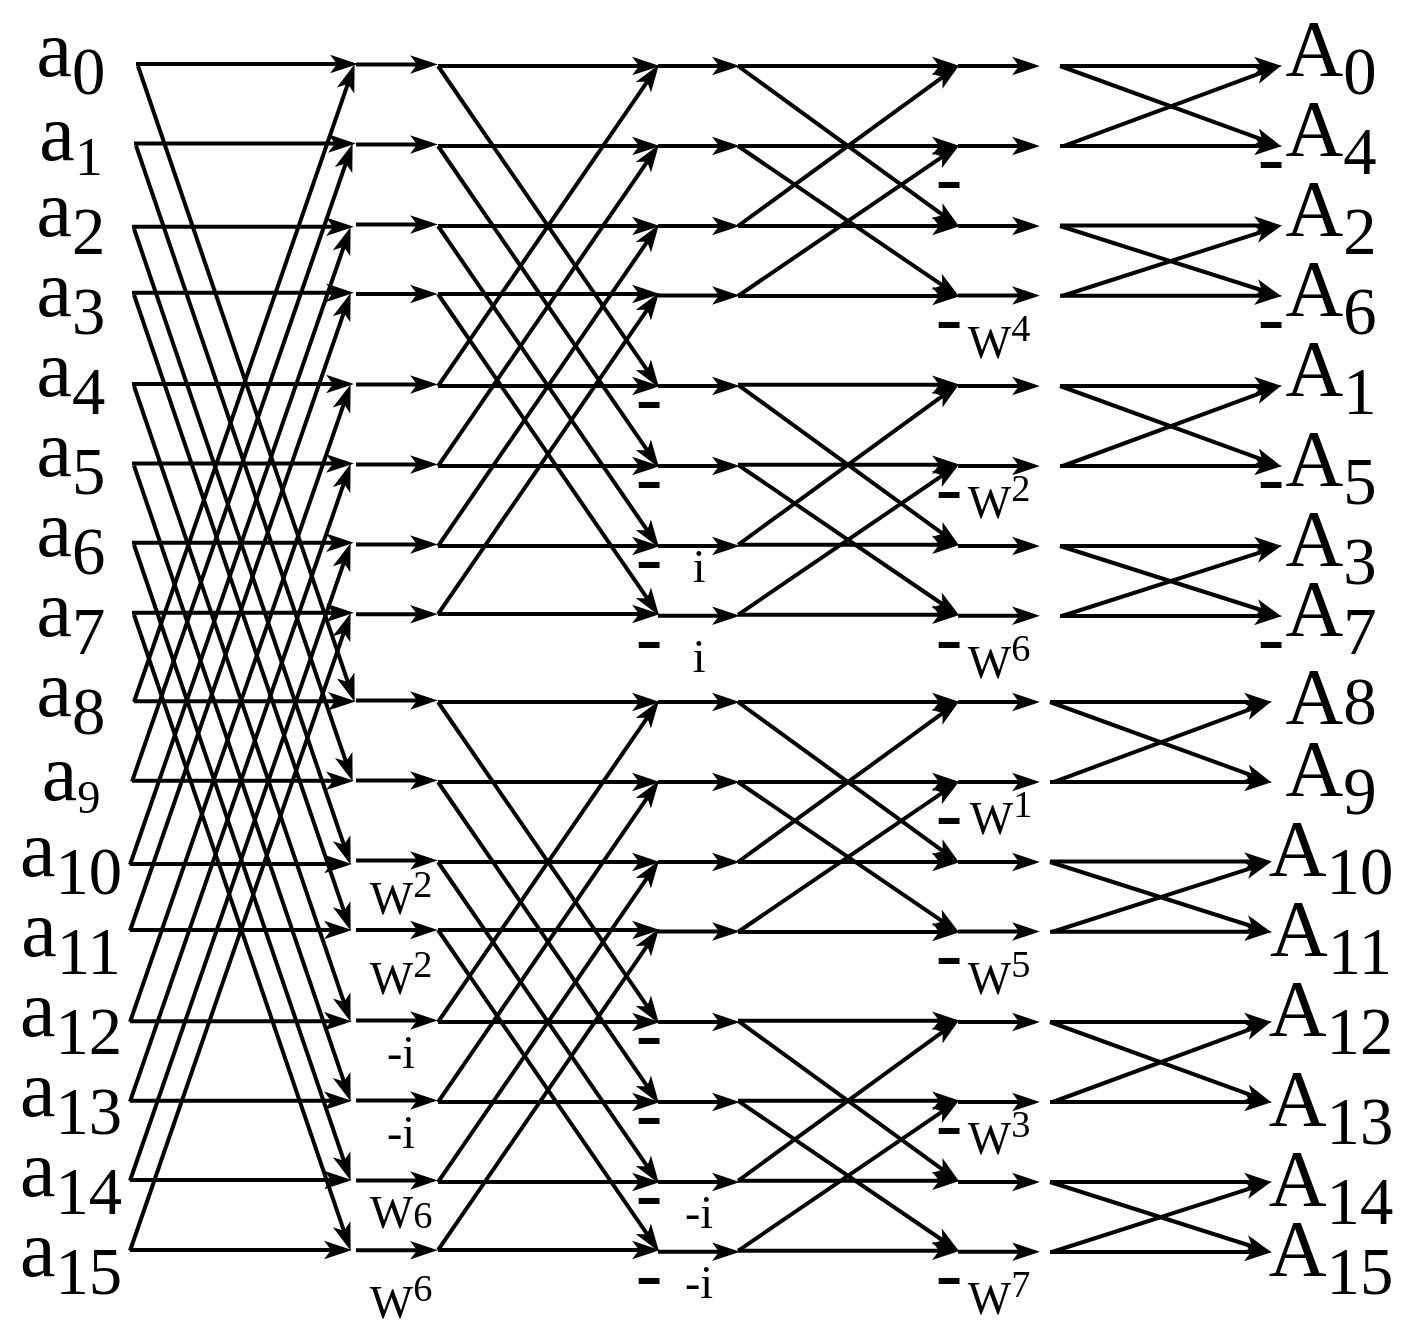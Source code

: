 <mxfile version="13.7.9" type="device"><diagram id="9n_H3Ac_1nBhlSI-jj0o" name="ページ1"><mxGraphModel dx="1102" dy="1000" grid="1" gridSize="10" guides="1" tooltips="1" connect="1" arrows="1" fold="1" page="1" pageScale="1" pageWidth="827" pageHeight="1169" math="0" shadow="0"><root><mxCell id="0"/><mxCell id="1" parent="0"/><mxCell id="q8qIicqnh-olglC4K51Z-1" value="&lt;font face=&quot;Times New Roman&quot; style=&quot;font-size: 40px&quot;&gt;a&lt;sub&gt;0&lt;/sub&gt;&lt;/font&gt;" style="text;html=1;align=center;verticalAlign=middle;resizable=0;points=[];autosize=1;" parent="1" vertex="1"><mxGeometry x="75" y="370" width="50" height="30" as="geometry"/></mxCell><mxCell id="q8qIicqnh-olglC4K51Z-2" value="&lt;font face=&quot;Times New Roman&quot; style=&quot;font-size: 40px&quot;&gt;a&lt;/font&gt;&lt;font face=&quot;Times New Roman&quot; style=&quot;font-size: 33.333px&quot;&gt;&lt;sub&gt;1&lt;/sub&gt;&lt;/font&gt;" style="text;html=1;align=center;verticalAlign=middle;resizable=0;points=[];autosize=1;" parent="1" vertex="1"><mxGeometry x="75" y="410" width="50" height="30" as="geometry"/></mxCell><mxCell id="q8qIicqnh-olglC4K51Z-3" value="&lt;font face=&quot;Times New Roman&quot; style=&quot;font-size: 40px&quot;&gt;a&lt;sub&gt;2&lt;/sub&gt;&lt;/font&gt;" style="text;html=1;align=center;verticalAlign=middle;resizable=0;points=[];autosize=1;" parent="1" vertex="1"><mxGeometry x="75" y="450" width="50" height="30" as="geometry"/></mxCell><mxCell id="q8qIicqnh-olglC4K51Z-4" value="&lt;font face=&quot;Times New Roman&quot; style=&quot;font-size: 40px&quot;&gt;a&lt;sub&gt;3&lt;/sub&gt;&lt;/font&gt;" style="text;html=1;align=center;verticalAlign=middle;resizable=0;points=[];autosize=1;" parent="1" vertex="1"><mxGeometry x="75" y="490" width="50" height="30" as="geometry"/></mxCell><mxCell id="q8qIicqnh-olglC4K51Z-5" value="&lt;font face=&quot;Times New Roman&quot; style=&quot;font-size: 40px&quot;&gt;a&lt;sub&gt;4&lt;/sub&gt;&lt;/font&gt;" style="text;html=1;align=center;verticalAlign=middle;resizable=0;points=[];autosize=1;" parent="1" vertex="1"><mxGeometry x="75" y="530" width="50" height="30" as="geometry"/></mxCell><mxCell id="q8qIicqnh-olglC4K51Z-6" value="&lt;font face=&quot;Times New Roman&quot; style=&quot;font-size: 40px&quot;&gt;a&lt;sub&gt;5&lt;/sub&gt;&lt;/font&gt;" style="text;html=1;align=center;verticalAlign=middle;resizable=0;points=[];autosize=1;" parent="1" vertex="1"><mxGeometry x="75" y="569.5" width="50" height="30" as="geometry"/></mxCell><mxCell id="q8qIicqnh-olglC4K51Z-7" value="&lt;font face=&quot;Times New Roman&quot; style=&quot;font-size: 40px&quot;&gt;a&lt;sub&gt;6&lt;/sub&gt;&lt;/font&gt;" style="text;html=1;align=center;verticalAlign=middle;resizable=0;points=[];autosize=1;" parent="1" vertex="1"><mxGeometry x="75" y="610" width="50" height="30" as="geometry"/></mxCell><mxCell id="q8qIicqnh-olglC4K51Z-8" value="&lt;font face=&quot;Times New Roman&quot; style=&quot;font-size: 40px&quot;&gt;a&lt;sub&gt;7&lt;/sub&gt;&lt;/font&gt;" style="text;html=1;align=center;verticalAlign=middle;resizable=0;points=[];autosize=1;" parent="1" vertex="1"><mxGeometry x="75" y="650" width="50" height="30" as="geometry"/></mxCell><mxCell id="q8qIicqnh-olglC4K51Z-9" value="" style="endArrow=classicThin;html=1;endFill=1;strokeWidth=2;" parent="1" edge="1"><mxGeometry width="50" height="50" relative="1" as="geometry"><mxPoint x="284" y="390" as="sourcePoint"/><mxPoint x="394" y="390" as="targetPoint"/></mxGeometry></mxCell><mxCell id="q8qIicqnh-olglC4K51Z-10" value="" style="endArrow=classicThin;html=1;exitX=1.1;exitY=0.667;exitDx=0;exitDy=0;exitPerimeter=0;endFill=1;strokeWidth=2;" parent="1" edge="1"><mxGeometry width="50" height="50" relative="1" as="geometry"><mxPoint x="284" y="550.01" as="sourcePoint"/><mxPoint x="394" y="390" as="targetPoint"/></mxGeometry></mxCell><mxCell id="q8qIicqnh-olglC4K51Z-11" value="" style="endArrow=classicThin;html=1;startArrow=none;startFill=0;endFill=1;strokeWidth=2;" parent="1" edge="1"><mxGeometry width="50" height="50" relative="1" as="geometry"><mxPoint x="284" y="390" as="sourcePoint"/><mxPoint x="394" y="550" as="targetPoint"/></mxGeometry></mxCell><mxCell id="q8qIicqnh-olglC4K51Z-12" value="" style="endArrow=classicThin;html=1;endFill=1;strokeWidth=2;" parent="1" edge="1"><mxGeometry width="50" height="50" relative="1" as="geometry"><mxPoint x="284" y="550" as="sourcePoint"/><mxPoint x="394" y="550" as="targetPoint"/></mxGeometry></mxCell><mxCell id="q8qIicqnh-olglC4K51Z-13" value="" style="endArrow=classicThin;html=1;endFill=1;strokeWidth=2;" parent="1" edge="1"><mxGeometry width="50" height="50" relative="1" as="geometry"><mxPoint x="284" y="430" as="sourcePoint"/><mxPoint x="394" y="430" as="targetPoint"/></mxGeometry></mxCell><mxCell id="q8qIicqnh-olglC4K51Z-14" value="" style="endArrow=classicThin;html=1;exitX=1.1;exitY=0.667;exitDx=0;exitDy=0;exitPerimeter=0;endFill=1;strokeWidth=2;" parent="1" edge="1"><mxGeometry width="50" height="50" relative="1" as="geometry"><mxPoint x="284" y="590.01" as="sourcePoint"/><mxPoint x="394" y="430" as="targetPoint"/></mxGeometry></mxCell><mxCell id="q8qIicqnh-olglC4K51Z-15" value="" style="endArrow=classicThin;html=1;startArrow=none;startFill=0;endFill=1;strokeWidth=2;" parent="1" edge="1"><mxGeometry width="50" height="50" relative="1" as="geometry"><mxPoint x="284" y="430" as="sourcePoint"/><mxPoint x="394" y="590" as="targetPoint"/></mxGeometry></mxCell><mxCell id="q8qIicqnh-olglC4K51Z-16" value="" style="endArrow=classicThin;html=1;endFill=1;strokeWidth=2;" parent="1" edge="1"><mxGeometry width="50" height="50" relative="1" as="geometry"><mxPoint x="284" y="590" as="sourcePoint"/><mxPoint x="394" y="590" as="targetPoint"/></mxGeometry></mxCell><mxCell id="q8qIicqnh-olglC4K51Z-17" value="" style="endArrow=classicThin;html=1;endFill=1;strokeWidth=2;" parent="1" edge="1"><mxGeometry width="50" height="50" relative="1" as="geometry"><mxPoint x="284" y="470" as="sourcePoint"/><mxPoint x="394" y="470" as="targetPoint"/></mxGeometry></mxCell><mxCell id="q8qIicqnh-olglC4K51Z-18" value="" style="endArrow=classicThin;html=1;exitX=1.1;exitY=0.667;exitDx=0;exitDy=0;exitPerimeter=0;endFill=1;strokeWidth=2;" parent="1" edge="1"><mxGeometry width="50" height="50" relative="1" as="geometry"><mxPoint x="284" y="630.01" as="sourcePoint"/><mxPoint x="394" y="470" as="targetPoint"/></mxGeometry></mxCell><mxCell id="q8qIicqnh-olglC4K51Z-19" value="" style="endArrow=classicThin;html=1;startArrow=none;startFill=0;endFill=1;strokeWidth=2;" parent="1" edge="1"><mxGeometry width="50" height="50" relative="1" as="geometry"><mxPoint x="284" y="470" as="sourcePoint"/><mxPoint x="394" y="630" as="targetPoint"/></mxGeometry></mxCell><mxCell id="q8qIicqnh-olglC4K51Z-20" value="" style="endArrow=classicThin;html=1;endFill=1;strokeWidth=2;" parent="1" edge="1"><mxGeometry width="50" height="50" relative="1" as="geometry"><mxPoint x="284" y="630" as="sourcePoint"/><mxPoint x="394" y="630" as="targetPoint"/></mxGeometry></mxCell><mxCell id="q8qIicqnh-olglC4K51Z-21" value="" style="endArrow=classicThin;html=1;endFill=1;strokeWidth=2;" parent="1" edge="1"><mxGeometry width="50" height="50" relative="1" as="geometry"><mxPoint x="284" y="504" as="sourcePoint"/><mxPoint x="394" y="504" as="targetPoint"/></mxGeometry></mxCell><mxCell id="q8qIicqnh-olglC4K51Z-22" value="" style="endArrow=classicThin;html=1;exitX=1.1;exitY=0.667;exitDx=0;exitDy=0;exitPerimeter=0;endFill=1;strokeWidth=2;" parent="1" edge="1"><mxGeometry width="50" height="50" relative="1" as="geometry"><mxPoint x="284" y="664.01" as="sourcePoint"/><mxPoint x="394" y="504" as="targetPoint"/></mxGeometry></mxCell><mxCell id="q8qIicqnh-olglC4K51Z-23" value="" style="endArrow=classicThin;html=1;startArrow=none;startFill=0;endFill=1;strokeWidth=2;" parent="1" edge="1"><mxGeometry width="50" height="50" relative="1" as="geometry"><mxPoint x="284" y="504" as="sourcePoint"/><mxPoint x="394" y="664" as="targetPoint"/></mxGeometry></mxCell><mxCell id="q8qIicqnh-olglC4K51Z-24" value="" style="endArrow=classicThin;html=1;endFill=1;strokeWidth=2;" parent="1" edge="1"><mxGeometry width="50" height="50" relative="1" as="geometry"><mxPoint x="284" y="664" as="sourcePoint"/><mxPoint x="394" y="664" as="targetPoint"/></mxGeometry></mxCell><mxCell id="q8qIicqnh-olglC4K51Z-25" value="&lt;font face=&quot;Times New Roman&quot;&gt;&lt;span style=&quot;font-size: 40px&quot;&gt;-&lt;/span&gt;&lt;/font&gt;" style="text;html=1;align=center;verticalAlign=middle;resizable=0;points=[];autosize=1;" parent="1" vertex="1"><mxGeometry x="374" y="540" width="30" height="30" as="geometry"/></mxCell><mxCell id="q8qIicqnh-olglC4K51Z-26" value="&lt;font face=&quot;Times New Roman&quot;&gt;&lt;span style=&quot;font-size: 40px&quot;&gt;-&lt;/span&gt;&lt;/font&gt;" style="text;html=1;align=center;verticalAlign=middle;resizable=0;points=[];autosize=1;" parent="1" vertex="1"><mxGeometry x="374" y="580" width="30" height="30" as="geometry"/></mxCell><mxCell id="q8qIicqnh-olglC4K51Z-27" value="&lt;font face=&quot;Times New Roman&quot;&gt;&lt;span style=&quot;font-size: 40px&quot;&gt;-&lt;/span&gt;&lt;/font&gt;" style="text;html=1;align=center;verticalAlign=middle;resizable=0;points=[];autosize=1;" parent="1" vertex="1"><mxGeometry x="374" y="620" width="30" height="30" as="geometry"/></mxCell><mxCell id="q8qIicqnh-olglC4K51Z-28" value="&lt;font face=&quot;Times New Roman&quot;&gt;&lt;span style=&quot;font-size: 40px&quot;&gt;-&lt;/span&gt;&lt;/font&gt;" style="text;html=1;align=center;verticalAlign=middle;resizable=0;points=[];autosize=1;" parent="1" vertex="1"><mxGeometry x="374" y="660" width="30" height="30" as="geometry"/></mxCell><mxCell id="q8qIicqnh-olglC4K51Z-29" value="" style="endArrow=classicThin;html=1;endFill=1;strokeWidth=2;" parent="1" edge="1"><mxGeometry width="50" height="50" relative="1" as="geometry"><mxPoint x="394" y="390" as="sourcePoint"/><mxPoint x="434" y="390" as="targetPoint"/></mxGeometry></mxCell><mxCell id="q8qIicqnh-olglC4K51Z-30" value="" style="endArrow=classicThin;html=1;endFill=1;strokeWidth=2;" parent="1" edge="1"><mxGeometry width="50" height="50" relative="1" as="geometry"><mxPoint x="394" y="430" as="sourcePoint"/><mxPoint x="434" y="430" as="targetPoint"/></mxGeometry></mxCell><mxCell id="q8qIicqnh-olglC4K51Z-31" value="" style="endArrow=classicThin;html=1;endFill=1;strokeWidth=2;" parent="1" edge="1"><mxGeometry width="50" height="50" relative="1" as="geometry"><mxPoint x="394" y="470" as="sourcePoint"/><mxPoint x="434" y="470" as="targetPoint"/></mxGeometry></mxCell><mxCell id="q8qIicqnh-olglC4K51Z-32" value="" style="endArrow=classicThin;html=1;endFill=1;strokeWidth=2;" parent="1" edge="1"><mxGeometry width="50" height="50" relative="1" as="geometry"><mxPoint x="394" y="504.76" as="sourcePoint"/><mxPoint x="434" y="504.76" as="targetPoint"/></mxGeometry></mxCell><mxCell id="q8qIicqnh-olglC4K51Z-33" value="" style="endArrow=classicThin;html=1;endFill=1;strokeWidth=2;" parent="1" edge="1"><mxGeometry width="50" height="50" relative="1" as="geometry"><mxPoint x="394" y="550" as="sourcePoint"/><mxPoint x="434" y="550" as="targetPoint"/></mxGeometry></mxCell><mxCell id="q8qIicqnh-olglC4K51Z-34" value="" style="endArrow=classicThin;html=1;endFill=1;strokeWidth=2;" parent="1" edge="1"><mxGeometry width="50" height="50" relative="1" as="geometry"><mxPoint x="394" y="590" as="sourcePoint"/><mxPoint x="434" y="590" as="targetPoint"/></mxGeometry></mxCell><mxCell id="q8qIicqnh-olglC4K51Z-35" value="" style="endArrow=classicThin;html=1;endFill=1;strokeWidth=2;" parent="1" edge="1"><mxGeometry width="50" height="50" relative="1" as="geometry"><mxPoint x="394" y="630" as="sourcePoint"/><mxPoint x="434" y="630" as="targetPoint"/></mxGeometry></mxCell><mxCell id="q8qIicqnh-olglC4K51Z-36" value="" style="endArrow=classicThin;html=1;endFill=1;strokeWidth=2;" parent="1" edge="1"><mxGeometry width="50" height="50" relative="1" as="geometry"><mxPoint x="394" y="664.9" as="sourcePoint"/><mxPoint x="434" y="664.9" as="targetPoint"/></mxGeometry></mxCell><mxCell id="q8qIicqnh-olglC4K51Z-40" value="" style="endArrow=classicThin;html=1;endFill=1;strokeWidth=2;" parent="1" edge="1"><mxGeometry width="50" height="50" relative="1" as="geometry"><mxPoint x="434" y="390" as="sourcePoint"/><mxPoint x="544" y="390" as="targetPoint"/></mxGeometry></mxCell><mxCell id="q8qIicqnh-olglC4K51Z-41" value="" style="endArrow=classicThin;html=1;endFill=1;strokeWidth=2;" parent="1" edge="1"><mxGeometry width="50" height="50" relative="1" as="geometry"><mxPoint x="434" y="470" as="sourcePoint"/><mxPoint x="544" y="390" as="targetPoint"/></mxGeometry></mxCell><mxCell id="q8qIicqnh-olglC4K51Z-42" value="" style="endArrow=classicThin;html=1;endFill=1;strokeWidth=2;" parent="1" edge="1"><mxGeometry width="50" height="50" relative="1" as="geometry"><mxPoint x="434" y="390" as="sourcePoint"/><mxPoint x="544" y="470" as="targetPoint"/></mxGeometry></mxCell><mxCell id="q8qIicqnh-olglC4K51Z-43" value="" style="endArrow=classicThin;html=1;endFill=1;strokeWidth=2;" parent="1" edge="1"><mxGeometry width="50" height="50" relative="1" as="geometry"><mxPoint x="434" y="470" as="sourcePoint"/><mxPoint x="544" y="470" as="targetPoint"/></mxGeometry></mxCell><mxCell id="q8qIicqnh-olglC4K51Z-44" value="" style="endArrow=classicThin;html=1;endFill=1;strokeWidth=2;" parent="1" edge="1"><mxGeometry width="50" height="50" relative="1" as="geometry"><mxPoint x="434" y="430" as="sourcePoint"/><mxPoint x="544" y="430" as="targetPoint"/></mxGeometry></mxCell><mxCell id="q8qIicqnh-olglC4K51Z-45" value="" style="endArrow=classicThin;html=1;endFill=1;strokeWidth=2;" parent="1" edge="1"><mxGeometry width="50" height="50" relative="1" as="geometry"><mxPoint x="434" y="505" as="sourcePoint"/><mxPoint x="544" y="430" as="targetPoint"/></mxGeometry></mxCell><mxCell id="q8qIicqnh-olglC4K51Z-46" value="" style="endArrow=classicThin;html=1;endFill=1;strokeWidth=2;" parent="1" edge="1"><mxGeometry width="50" height="50" relative="1" as="geometry"><mxPoint x="434" y="430" as="sourcePoint"/><mxPoint x="544" y="505" as="targetPoint"/></mxGeometry></mxCell><mxCell id="q8qIicqnh-olglC4K51Z-47" value="" style="endArrow=classicThin;html=1;endFill=1;strokeWidth=2;" parent="1" edge="1"><mxGeometry width="50" height="50" relative="1" as="geometry"><mxPoint x="434" y="505" as="sourcePoint"/><mxPoint x="544" y="505" as="targetPoint"/></mxGeometry></mxCell><mxCell id="q8qIicqnh-olglC4K51Z-48" value="" style="endArrow=classicThin;html=1;endFill=1;strokeWidth=2;" parent="1" edge="1"><mxGeometry width="50" height="50" relative="1" as="geometry"><mxPoint x="434" y="549.4" as="sourcePoint"/><mxPoint x="544" y="549.4" as="targetPoint"/></mxGeometry></mxCell><mxCell id="q8qIicqnh-olglC4K51Z-49" value="" style="endArrow=classicThin;html=1;endFill=1;strokeWidth=2;" parent="1" edge="1"><mxGeometry width="50" height="50" relative="1" as="geometry"><mxPoint x="434" y="629.4" as="sourcePoint"/><mxPoint x="544" y="549.4" as="targetPoint"/></mxGeometry></mxCell><mxCell id="q8qIicqnh-olglC4K51Z-50" value="" style="endArrow=classicThin;html=1;endFill=1;strokeWidth=2;" parent="1" edge="1"><mxGeometry width="50" height="50" relative="1" as="geometry"><mxPoint x="434" y="549.4" as="sourcePoint"/><mxPoint x="544" y="629.4" as="targetPoint"/></mxGeometry></mxCell><mxCell id="q8qIicqnh-olglC4K51Z-51" value="" style="endArrow=classicThin;html=1;endFill=1;strokeWidth=2;" parent="1" edge="1"><mxGeometry width="50" height="50" relative="1" as="geometry"><mxPoint x="434" y="629.4" as="sourcePoint"/><mxPoint x="544" y="629.4" as="targetPoint"/></mxGeometry></mxCell><mxCell id="q8qIicqnh-olglC4K51Z-52" value="" style="endArrow=classicThin;html=1;endFill=1;strokeWidth=2;" parent="1" edge="1"><mxGeometry width="50" height="50" relative="1" as="geometry"><mxPoint x="434" y="589.4" as="sourcePoint"/><mxPoint x="544" y="589.4" as="targetPoint"/></mxGeometry></mxCell><mxCell id="q8qIicqnh-olglC4K51Z-53" value="" style="endArrow=classicThin;html=1;endFill=1;strokeWidth=2;" parent="1" edge="1"><mxGeometry width="50" height="50" relative="1" as="geometry"><mxPoint x="434" y="664.4" as="sourcePoint"/><mxPoint x="544" y="589.4" as="targetPoint"/></mxGeometry></mxCell><mxCell id="q8qIicqnh-olglC4K51Z-54" value="" style="endArrow=classicThin;html=1;endFill=1;strokeWidth=2;" parent="1" edge="1"><mxGeometry width="50" height="50" relative="1" as="geometry"><mxPoint x="434" y="589.4" as="sourcePoint"/><mxPoint x="544" y="664.4" as="targetPoint"/></mxGeometry></mxCell><mxCell id="q8qIicqnh-olglC4K51Z-55" value="" style="endArrow=classicThin;html=1;endFill=1;strokeWidth=2;" parent="1" edge="1"><mxGeometry width="50" height="50" relative="1" as="geometry"><mxPoint x="434" y="664.4" as="sourcePoint"/><mxPoint x="544" y="664.4" as="targetPoint"/></mxGeometry></mxCell><mxCell id="q8qIicqnh-olglC4K51Z-56" value="&lt;font face=&quot;Times New Roman&quot;&gt;&lt;span style=&quot;font-size: 40px&quot;&gt;-&lt;/span&gt;&lt;/font&gt;" style="text;html=1;align=center;verticalAlign=middle;resizable=0;points=[];autosize=1;" parent="1" vertex="1"><mxGeometry x="524" y="430" width="30" height="30" as="geometry"/></mxCell><mxCell id="q8qIicqnh-olglC4K51Z-57" value="&lt;font face=&quot;Times New Roman&quot;&gt;&lt;span style=&quot;font-size: 40px&quot;&gt;-&lt;/span&gt;&lt;/font&gt;" style="text;html=1;align=center;verticalAlign=middle;resizable=0;points=[];autosize=1;" parent="1" vertex="1"><mxGeometry x="524" y="585" width="30" height="30" as="geometry"/></mxCell><mxCell id="q8qIicqnh-olglC4K51Z-58" value="&lt;font face=&quot;Times New Roman&quot;&gt;&lt;span style=&quot;font-size: 40px&quot;&gt;-&lt;/span&gt;&lt;/font&gt;" style="text;html=1;align=center;verticalAlign=middle;resizable=0;points=[];autosize=1;" parent="1" vertex="1"><mxGeometry x="524" y="500" width="30" height="30" as="geometry"/></mxCell><mxCell id="q8qIicqnh-olglC4K51Z-59" value="&lt;font face=&quot;Times New Roman&quot;&gt;&lt;span style=&quot;font-size: 40px&quot;&gt;-&lt;/span&gt;&lt;/font&gt;" style="text;html=1;align=center;verticalAlign=middle;resizable=0;points=[];autosize=1;" parent="1" vertex="1"><mxGeometry x="524" y="660" width="30" height="30" as="geometry"/></mxCell><mxCell id="q8qIicqnh-olglC4K51Z-60" value="" style="endArrow=classicThin;html=1;endFill=1;strokeWidth=2;" parent="1" edge="1"><mxGeometry width="50" height="50" relative="1" as="geometry"><mxPoint x="544" y="390" as="sourcePoint"/><mxPoint x="584" y="390" as="targetPoint"/></mxGeometry></mxCell><mxCell id="q8qIicqnh-olglC4K51Z-61" value="" style="endArrow=classicThin;html=1;endFill=1;strokeWidth=2;" parent="1" edge="1"><mxGeometry width="50" height="50" relative="1" as="geometry"><mxPoint x="544" y="430" as="sourcePoint"/><mxPoint x="584" y="430" as="targetPoint"/></mxGeometry></mxCell><mxCell id="q8qIicqnh-olglC4K51Z-62" value="" style="endArrow=classicThin;html=1;endFill=1;strokeWidth=2;" parent="1" edge="1"><mxGeometry width="50" height="50" relative="1" as="geometry"><mxPoint x="544" y="470.0" as="sourcePoint"/><mxPoint x="584" y="470.0" as="targetPoint"/></mxGeometry></mxCell><mxCell id="q8qIicqnh-olglC4K51Z-63" value="" style="endArrow=classicThin;html=1;endFill=1;strokeWidth=2;" parent="1" edge="1"><mxGeometry width="50" height="50" relative="1" as="geometry"><mxPoint x="544" y="504.76" as="sourcePoint"/><mxPoint x="584" y="504.76" as="targetPoint"/></mxGeometry></mxCell><mxCell id="q8qIicqnh-olglC4K51Z-64" value="" style="endArrow=classicThin;html=1;endFill=1;strokeWidth=2;" parent="1" edge="1"><mxGeometry width="50" height="50" relative="1" as="geometry"><mxPoint x="544" y="550.0" as="sourcePoint"/><mxPoint x="584" y="550.0" as="targetPoint"/></mxGeometry></mxCell><mxCell id="q8qIicqnh-olglC4K51Z-65" value="" style="endArrow=classicThin;html=1;endFill=1;strokeWidth=2;" parent="1" edge="1"><mxGeometry width="50" height="50" relative="1" as="geometry"><mxPoint x="544" y="590.0" as="sourcePoint"/><mxPoint x="584" y="590.0" as="targetPoint"/></mxGeometry></mxCell><mxCell id="q8qIicqnh-olglC4K51Z-66" value="" style="endArrow=classicThin;html=1;endFill=1;strokeWidth=2;" parent="1" edge="1"><mxGeometry width="50" height="50" relative="1" as="geometry"><mxPoint x="544" y="630.0" as="sourcePoint"/><mxPoint x="584" y="630.0" as="targetPoint"/></mxGeometry></mxCell><mxCell id="q8qIicqnh-olglC4K51Z-67" value="" style="endArrow=classicThin;html=1;endFill=1;strokeWidth=2;" parent="1" edge="1"><mxGeometry width="50" height="50" relative="1" as="geometry"><mxPoint x="544" y="664.9" as="sourcePoint"/><mxPoint x="584" y="664.9" as="targetPoint"/></mxGeometry></mxCell><mxCell id="q8qIicqnh-olglC4K51Z-69" value="&lt;font face=&quot;Times New Roman&quot; style=&quot;font-size: 23px&quot;&gt;W&lt;sup&gt;6&lt;/sup&gt;&lt;/font&gt;" style="text;html=1;align=center;verticalAlign=middle;resizable=0;points=[];autosize=1;" parent="1" vertex="1"><mxGeometry x="539" y="670" width="50" height="30" as="geometry"/></mxCell><mxCell id="q8qIicqnh-olglC4K51Z-71" value="&lt;font face=&quot;Times New Roman&quot; style=&quot;font-size: 23px&quot;&gt;W&lt;sup&gt;2&lt;/sup&gt;&lt;/font&gt;" style="text;html=1;align=center;verticalAlign=middle;resizable=0;points=[];autosize=1;" parent="1" vertex="1"><mxGeometry x="539" y="590" width="50" height="30" as="geometry"/></mxCell><mxCell id="q8qIicqnh-olglC4K51Z-72" value="&lt;font face=&quot;Times New Roman&quot; style=&quot;font-size: 23px&quot;&gt;W&lt;sup&gt;4&lt;/sup&gt;&lt;/font&gt;" style="text;html=1;align=center;verticalAlign=middle;resizable=0;points=[];autosize=1;" parent="1" vertex="1"><mxGeometry x="539" y="510" width="50" height="30" as="geometry"/></mxCell><mxCell id="q8qIicqnh-olglC4K51Z-74" value="" style="endArrow=classicThin;html=1;endFill=1;strokeWidth=2;" parent="1" edge="1"><mxGeometry width="50" height="50" relative="1" as="geometry"><mxPoint x="595" y="390" as="sourcePoint"/><mxPoint x="705" y="390" as="targetPoint"/></mxGeometry></mxCell><mxCell id="q8qIicqnh-olglC4K51Z-75" value="" style="endArrow=classicThin;html=1;endFill=1;strokeWidth=2;" parent="1" edge="1"><mxGeometry width="50" height="50" relative="1" as="geometry"><mxPoint x="595" y="430" as="sourcePoint"/><mxPoint x="705" y="430" as="targetPoint"/></mxGeometry></mxCell><mxCell id="q8qIicqnh-olglC4K51Z-76" value="" style="endArrow=classicThin;html=1;endFill=1;strokeWidth=2;exitX=0.928;exitY=0.005;exitDx=0;exitDy=0;exitPerimeter=0;" parent="1" edge="1"><mxGeometry width="50" height="50" relative="1" as="geometry"><mxPoint x="596.4" y="430.15" as="sourcePoint"/><mxPoint x="705" y="390" as="targetPoint"/></mxGeometry></mxCell><mxCell id="q8qIicqnh-olglC4K51Z-77" value="" style="endArrow=classicThin;html=1;endFill=1;strokeWidth=2;" parent="1" edge="1"><mxGeometry width="50" height="50" relative="1" as="geometry"><mxPoint x="595" y="390" as="sourcePoint"/><mxPoint x="705" y="430" as="targetPoint"/></mxGeometry></mxCell><mxCell id="q8qIicqnh-olglC4K51Z-78" value="" style="endArrow=classicThin;html=1;endFill=1;strokeWidth=2;" parent="1" edge="1"><mxGeometry width="50" height="50" relative="1" as="geometry"><mxPoint x="595" y="469.81" as="sourcePoint"/><mxPoint x="705" y="469.81" as="targetPoint"/></mxGeometry></mxCell><mxCell id="q8qIicqnh-olglC4K51Z-79" value="" style="endArrow=classicThin;html=1;endFill=1;strokeWidth=2;" parent="1" edge="1"><mxGeometry width="50" height="50" relative="1" as="geometry"><mxPoint x="595" y="504.9" as="sourcePoint"/><mxPoint x="705" y="504.9" as="targetPoint"/></mxGeometry></mxCell><mxCell id="q8qIicqnh-olglC4K51Z-80" value="" style="endArrow=classicThin;html=1;endFill=1;strokeWidth=2;" parent="1" edge="1"><mxGeometry width="50" height="50" relative="1" as="geometry"><mxPoint x="596" y="505" as="sourcePoint"/><mxPoint x="705" y="470" as="targetPoint"/></mxGeometry></mxCell><mxCell id="q8qIicqnh-olglC4K51Z-81" value="" style="endArrow=classicThin;html=1;endFill=1;strokeWidth=2;" parent="1" edge="1"><mxGeometry width="50" height="50" relative="1" as="geometry"><mxPoint x="595" y="470" as="sourcePoint"/><mxPoint x="705" y="505" as="targetPoint"/></mxGeometry></mxCell><mxCell id="q8qIicqnh-olglC4K51Z-82" value="" style="endArrow=classicThin;html=1;endFill=1;strokeWidth=2;" parent="1" edge="1"><mxGeometry width="50" height="50" relative="1" as="geometry"><mxPoint x="595" y="550" as="sourcePoint"/><mxPoint x="705" y="550" as="targetPoint"/></mxGeometry></mxCell><mxCell id="q8qIicqnh-olglC4K51Z-83" value="" style="endArrow=classicThin;html=1;endFill=1;strokeWidth=2;" parent="1" edge="1"><mxGeometry width="50" height="50" relative="1" as="geometry"><mxPoint x="595" y="590" as="sourcePoint"/><mxPoint x="705" y="590" as="targetPoint"/></mxGeometry></mxCell><mxCell id="q8qIicqnh-olglC4K51Z-84" value="" style="endArrow=classicThin;html=1;endFill=1;strokeWidth=2;exitX=0.928;exitY=0.005;exitDx=0;exitDy=0;exitPerimeter=0;" parent="1" edge="1"><mxGeometry width="50" height="50" relative="1" as="geometry"><mxPoint x="596.4" y="590" as="sourcePoint"/><mxPoint x="705" y="550" as="targetPoint"/></mxGeometry></mxCell><mxCell id="q8qIicqnh-olglC4K51Z-85" value="" style="endArrow=classicThin;html=1;endFill=1;strokeWidth=2;" parent="1" edge="1"><mxGeometry width="50" height="50" relative="1" as="geometry"><mxPoint x="595" y="550" as="sourcePoint"/><mxPoint x="705" y="590" as="targetPoint"/></mxGeometry></mxCell><mxCell id="q8qIicqnh-olglC4K51Z-86" value="" style="endArrow=classicThin;html=1;endFill=1;strokeWidth=2;" parent="1" edge="1"><mxGeometry width="50" height="50" relative="1" as="geometry"><mxPoint x="595" y="630" as="sourcePoint"/><mxPoint x="705" y="630" as="targetPoint"/></mxGeometry></mxCell><mxCell id="q8qIicqnh-olglC4K51Z-87" value="" style="endArrow=classicThin;html=1;endFill=1;strokeWidth=2;" parent="1" edge="1"><mxGeometry width="50" height="50" relative="1" as="geometry"><mxPoint x="595" y="665" as="sourcePoint"/><mxPoint x="705" y="665" as="targetPoint"/></mxGeometry></mxCell><mxCell id="q8qIicqnh-olglC4K51Z-88" value="" style="endArrow=classicThin;html=1;endFill=1;strokeWidth=2;" parent="1" edge="1"><mxGeometry width="50" height="50" relative="1" as="geometry"><mxPoint x="596" y="665" as="sourcePoint"/><mxPoint x="705" y="630" as="targetPoint"/></mxGeometry></mxCell><mxCell id="q8qIicqnh-olglC4K51Z-89" value="" style="endArrow=classicThin;html=1;endFill=1;strokeWidth=2;" parent="1" edge="1"><mxGeometry width="50" height="50" relative="1" as="geometry"><mxPoint x="595" y="630" as="sourcePoint"/><mxPoint x="705" y="665" as="targetPoint"/></mxGeometry></mxCell><mxCell id="q8qIicqnh-olglC4K51Z-90" value="&lt;font face=&quot;Times New Roman&quot;&gt;&lt;span style=&quot;font-size: 40px&quot;&gt;-&lt;/span&gt;&lt;/font&gt;" style="text;html=1;align=center;verticalAlign=middle;resizable=0;points=[];autosize=1;" parent="1" vertex="1"><mxGeometry x="685" y="500" width="30" height="30" as="geometry"/></mxCell><mxCell id="q8qIicqnh-olglC4K51Z-92" value="&lt;font face=&quot;Times New Roman&quot;&gt;&lt;span style=&quot;font-size: 40px&quot;&gt;-&lt;/span&gt;&lt;/font&gt;" style="text;html=1;align=center;verticalAlign=middle;resizable=0;points=[];autosize=1;" parent="1" vertex="1"><mxGeometry x="685" y="420" width="30" height="30" as="geometry"/></mxCell><mxCell id="q8qIicqnh-olglC4K51Z-93" value="&lt;font face=&quot;Times New Roman&quot;&gt;&lt;span style=&quot;font-size: 40px&quot;&gt;-&lt;/span&gt;&lt;/font&gt;" style="text;html=1;align=center;verticalAlign=middle;resizable=0;points=[];autosize=1;" parent="1" vertex="1"><mxGeometry x="685" y="580" width="30" height="30" as="geometry"/></mxCell><mxCell id="q8qIicqnh-olglC4K51Z-94" value="&lt;font face=&quot;Times New Roman&quot;&gt;&lt;span style=&quot;font-size: 40px&quot;&gt;-&lt;/span&gt;&lt;/font&gt;" style="text;html=1;align=center;verticalAlign=middle;resizable=0;points=[];autosize=1;" parent="1" vertex="1"><mxGeometry x="685" y="660" width="30" height="30" as="geometry"/></mxCell><mxCell id="q8qIicqnh-olglC4K51Z-95" value="&lt;font face=&quot;Times New Roman&quot;&gt;&lt;sub&gt;&lt;span style=&quot;font-size: 40px&quot;&gt;A&lt;sub&gt;0&lt;/sub&gt;&lt;/span&gt;&lt;/sub&gt;&lt;/font&gt;" style="text;html=1;align=center;verticalAlign=middle;resizable=0;points=[];autosize=1;" parent="1" vertex="1"><mxGeometry x="700" y="370" width="60" height="30" as="geometry"/></mxCell><mxCell id="q8qIicqnh-olglC4K51Z-96" value="&lt;font face=&quot;Times New Roman&quot;&gt;&lt;sub&gt;&lt;span style=&quot;font-size: 40px&quot;&gt;A&lt;sub&gt;4&lt;/sub&gt;&lt;/span&gt;&lt;/sub&gt;&lt;/font&gt;" style="text;html=1;align=center;verticalAlign=middle;resizable=0;points=[];autosize=1;" parent="1" vertex="1"><mxGeometry x="700" y="410" width="60" height="30" as="geometry"/></mxCell><mxCell id="q8qIicqnh-olglC4K51Z-97" value="&lt;font face=&quot;Times New Roman&quot;&gt;&lt;sub&gt;&lt;span style=&quot;font-size: 40px&quot;&gt;A&lt;sub&gt;2&lt;/sub&gt;&lt;/span&gt;&lt;/sub&gt;&lt;/font&gt;" style="text;html=1;align=center;verticalAlign=middle;resizable=0;points=[];autosize=1;" parent="1" vertex="1"><mxGeometry x="700" y="450" width="60" height="30" as="geometry"/></mxCell><mxCell id="q8qIicqnh-olglC4K51Z-98" value="&lt;font face=&quot;Times New Roman&quot;&gt;&lt;sub&gt;&lt;span style=&quot;font-size: 40px&quot;&gt;A&lt;sub&gt;6&lt;/sub&gt;&lt;/span&gt;&lt;/sub&gt;&lt;/font&gt;" style="text;html=1;align=center;verticalAlign=middle;resizable=0;points=[];autosize=1;" parent="1" vertex="1"><mxGeometry x="700" y="490" width="60" height="30" as="geometry"/></mxCell><mxCell id="q8qIicqnh-olglC4K51Z-99" value="&lt;font face=&quot;Times New Roman&quot;&gt;&lt;sub&gt;&lt;span style=&quot;font-size: 40px&quot;&gt;A&lt;sub&gt;1&lt;/sub&gt;&lt;/span&gt;&lt;/sub&gt;&lt;/font&gt;" style="text;html=1;align=center;verticalAlign=middle;resizable=0;points=[];autosize=1;" parent="1" vertex="1"><mxGeometry x="700" y="530" width="60" height="30" as="geometry"/></mxCell><mxCell id="q8qIicqnh-olglC4K51Z-100" value="&lt;font face=&quot;Times New Roman&quot;&gt;&lt;sub&gt;&lt;span style=&quot;font-size: 40px&quot;&gt;A&lt;sub&gt;5&lt;/sub&gt;&lt;/span&gt;&lt;/sub&gt;&lt;/font&gt;" style="text;html=1;align=center;verticalAlign=middle;resizable=0;points=[];autosize=1;" parent="1" vertex="1"><mxGeometry x="700" y="575" width="60" height="30" as="geometry"/></mxCell><mxCell id="q8qIicqnh-olglC4K51Z-101" value="&lt;font face=&quot;Times New Roman&quot;&gt;&lt;sub&gt;&lt;span style=&quot;font-size: 40px&quot;&gt;A&lt;sub&gt;3&lt;/sub&gt;&lt;/span&gt;&lt;/sub&gt;&lt;/font&gt;" style="text;html=1;align=center;verticalAlign=middle;resizable=0;points=[];autosize=1;" parent="1" vertex="1"><mxGeometry x="700" y="615" width="60" height="30" as="geometry"/></mxCell><mxCell id="q8qIicqnh-olglC4K51Z-102" value="&lt;font face=&quot;Times New Roman&quot;&gt;&lt;sub&gt;&lt;span style=&quot;font-size: 40px&quot;&gt;A&lt;sub&gt;7&lt;/sub&gt;&lt;/span&gt;&lt;/sub&gt;&lt;/font&gt;" style="text;html=1;align=center;verticalAlign=middle;resizable=0;points=[];autosize=1;" parent="1" vertex="1"><mxGeometry x="700" y="650" width="60" height="30" as="geometry"/></mxCell><mxCell id="CNga2hwjv1hrGiZXc6l6-1" value="&lt;font face=&quot;Times New Roman&quot; style=&quot;font-size: 40px&quot;&gt;a&lt;sub&gt;8&lt;/sub&gt;&lt;/font&gt;" style="text;html=1;align=center;verticalAlign=middle;resizable=0;points=[];autosize=1;" parent="1" vertex="1"><mxGeometry x="75" y="690" width="50" height="30" as="geometry"/></mxCell><mxCell id="CNga2hwjv1hrGiZXc6l6-2" value="&lt;font face=&quot;Times New Roman&quot; style=&quot;font-size: 40px&quot;&gt;a&lt;/font&gt;&lt;font face=&quot;Times New Roman&quot; style=&quot;font-size: 27.778px&quot;&gt;&lt;sub&gt;9&lt;/sub&gt;&lt;/font&gt;" style="text;html=1;align=center;verticalAlign=middle;resizable=0;points=[];autosize=1;" parent="1" vertex="1"><mxGeometry x="80" y="730" width="40" height="30" as="geometry"/></mxCell><mxCell id="CNga2hwjv1hrGiZXc6l6-3" value="&lt;font face=&quot;Times New Roman&quot; style=&quot;font-size: 40px&quot;&gt;a&lt;sub&gt;10&lt;/sub&gt;&lt;/font&gt;" style="text;html=1;align=center;verticalAlign=middle;resizable=0;points=[];autosize=1;" parent="1" vertex="1"><mxGeometry x="65" y="770" width="70" height="30" as="geometry"/></mxCell><mxCell id="CNga2hwjv1hrGiZXc6l6-4" value="&lt;font face=&quot;Times New Roman&quot; style=&quot;font-size: 40px&quot;&gt;a&lt;sub&gt;11&lt;/sub&gt;&lt;/font&gt;" style="text;html=1;align=center;verticalAlign=middle;resizable=0;points=[];autosize=1;" parent="1" vertex="1"><mxGeometry x="65" y="810" width="70" height="30" as="geometry"/></mxCell><mxCell id="CNga2hwjv1hrGiZXc6l6-5" value="&lt;font face=&quot;Times New Roman&quot; style=&quot;font-size: 40px&quot;&gt;a&lt;sub&gt;12&lt;/sub&gt;&lt;/font&gt;" style="text;html=1;align=center;verticalAlign=middle;resizable=0;points=[];autosize=1;" parent="1" vertex="1"><mxGeometry x="65" y="850" width="70" height="30" as="geometry"/></mxCell><mxCell id="CNga2hwjv1hrGiZXc6l6-6" value="&lt;font face=&quot;Times New Roman&quot; style=&quot;font-size: 40px&quot;&gt;a&lt;sub&gt;13&lt;/sub&gt;&lt;/font&gt;" style="text;html=1;align=center;verticalAlign=middle;resizable=0;points=[];autosize=1;" parent="1" vertex="1"><mxGeometry x="65" y="889.5" width="70" height="30" as="geometry"/></mxCell><mxCell id="CNga2hwjv1hrGiZXc6l6-7" value="&lt;font face=&quot;Times New Roman&quot; style=&quot;font-size: 40px&quot;&gt;a&lt;sub&gt;14&lt;/sub&gt;&lt;/font&gt;" style="text;html=1;align=center;verticalAlign=middle;resizable=0;points=[];autosize=1;" parent="1" vertex="1"><mxGeometry x="65" y="930" width="70" height="30" as="geometry"/></mxCell><mxCell id="CNga2hwjv1hrGiZXc6l6-8" value="&lt;font face=&quot;Times New Roman&quot; style=&quot;font-size: 40px&quot;&gt;a&lt;sub&gt;15&lt;/sub&gt;&lt;/font&gt;" style="text;html=1;align=center;verticalAlign=middle;resizable=0;points=[];autosize=1;" parent="1" vertex="1"><mxGeometry x="65" y="970" width="70" height="30" as="geometry"/></mxCell><mxCell id="CNga2hwjv1hrGiZXc6l6-9" value="&lt;font face=&quot;Times New Roman&quot;&gt;&lt;sub&gt;&lt;span style=&quot;font-size: 40px&quot;&gt;A&lt;/span&gt;&lt;span style=&quot;font-size: 33.333px&quot;&gt;8&lt;/span&gt;&lt;/sub&gt;&lt;/font&gt;" style="text;html=1;align=center;verticalAlign=middle;resizable=0;points=[];autosize=1;" parent="1" vertex="1"><mxGeometry x="700" y="690" width="60" height="30" as="geometry"/></mxCell><mxCell id="CNga2hwjv1hrGiZXc6l6-10" value="&lt;font face=&quot;Times New Roman&quot;&gt;&lt;sub&gt;&lt;span style=&quot;font-size: 40px&quot;&gt;A&lt;sub&gt;9&lt;/sub&gt;&lt;/span&gt;&lt;/sub&gt;&lt;/font&gt;" style="text;html=1;align=center;verticalAlign=middle;resizable=0;points=[];autosize=1;" parent="1" vertex="1"><mxGeometry x="700" y="730" width="60" height="30" as="geometry"/></mxCell><mxCell id="CNga2hwjv1hrGiZXc6l6-11" value="&lt;font face=&quot;Times New Roman&quot;&gt;&lt;sub&gt;&lt;span style=&quot;font-size: 40px&quot;&gt;A&lt;sub&gt;10&lt;/sub&gt;&lt;/span&gt;&lt;/sub&gt;&lt;/font&gt;" style="text;html=1;align=center;verticalAlign=middle;resizable=0;points=[];autosize=1;" parent="1" vertex="1"><mxGeometry x="690" y="770" width="80" height="30" as="geometry"/></mxCell><mxCell id="CNga2hwjv1hrGiZXc6l6-12" value="&lt;font face=&quot;Times New Roman&quot;&gt;&lt;sub&gt;&lt;span style=&quot;font-size: 40px&quot;&gt;A&lt;sub&gt;11&lt;/sub&gt;&lt;/span&gt;&lt;/sub&gt;&lt;/font&gt;" style="text;html=1;align=center;verticalAlign=middle;resizable=0;points=[];autosize=1;" parent="1" vertex="1"><mxGeometry x="690" y="810" width="80" height="30" as="geometry"/></mxCell><mxCell id="CNga2hwjv1hrGiZXc6l6-13" value="&lt;font face=&quot;Times New Roman&quot;&gt;&lt;sub&gt;&lt;span style=&quot;font-size: 40px&quot;&gt;A&lt;sub&gt;12&lt;/sub&gt;&lt;/span&gt;&lt;/sub&gt;&lt;/font&gt;" style="text;html=1;align=center;verticalAlign=middle;resizable=0;points=[];autosize=1;" parent="1" vertex="1"><mxGeometry x="690" y="850" width="80" height="30" as="geometry"/></mxCell><mxCell id="CNga2hwjv1hrGiZXc6l6-14" value="&lt;font face=&quot;Times New Roman&quot;&gt;&lt;sub&gt;&lt;span style=&quot;font-size: 40px&quot;&gt;A&lt;sub&gt;13&lt;/sub&gt;&lt;/span&gt;&lt;/sub&gt;&lt;/font&gt;" style="text;html=1;align=center;verticalAlign=middle;resizable=0;points=[];autosize=1;" parent="1" vertex="1"><mxGeometry x="690" y="895" width="80" height="30" as="geometry"/></mxCell><mxCell id="CNga2hwjv1hrGiZXc6l6-15" value="&lt;font face=&quot;Times New Roman&quot;&gt;&lt;sub&gt;&lt;span style=&quot;font-size: 40px&quot;&gt;A&lt;sub&gt;14&lt;/sub&gt;&lt;/span&gt;&lt;/sub&gt;&lt;/font&gt;" style="text;html=1;align=center;verticalAlign=middle;resizable=0;points=[];autosize=1;" parent="1" vertex="1"><mxGeometry x="690" y="935" width="80" height="30" as="geometry"/></mxCell><mxCell id="CNga2hwjv1hrGiZXc6l6-16" value="&lt;font face=&quot;Times New Roman&quot;&gt;&lt;sub&gt;&lt;span style=&quot;font-size: 40px&quot;&gt;A&lt;sub&gt;15&lt;/sub&gt;&lt;/span&gt;&lt;/sub&gt;&lt;/font&gt;" style="text;html=1;align=center;verticalAlign=middle;resizable=0;points=[];autosize=1;" parent="1" vertex="1"><mxGeometry x="690" y="970" width="80" height="30" as="geometry"/></mxCell><mxCell id="CNga2hwjv1hrGiZXc6l6-17" value="" style="endArrow=classicThin;html=1;endFill=1;strokeWidth=2;" parent="1" edge="1"><mxGeometry width="50" height="50" relative="1" as="geometry"><mxPoint x="284" y="708" as="sourcePoint"/><mxPoint x="394" y="708" as="targetPoint"/></mxGeometry></mxCell><mxCell id="CNga2hwjv1hrGiZXc6l6-18" value="" style="endArrow=classicThin;html=1;exitX=1.1;exitY=0.667;exitDx=0;exitDy=0;exitPerimeter=0;endFill=1;strokeWidth=2;" parent="1" edge="1"><mxGeometry width="50" height="50" relative="1" as="geometry"><mxPoint x="284" y="868.01" as="sourcePoint"/><mxPoint x="394" y="708" as="targetPoint"/></mxGeometry></mxCell><mxCell id="CNga2hwjv1hrGiZXc6l6-19" value="" style="endArrow=classicThin;html=1;startArrow=none;startFill=0;endFill=1;strokeWidth=2;" parent="1" edge="1"><mxGeometry width="50" height="50" relative="1" as="geometry"><mxPoint x="284" y="708" as="sourcePoint"/><mxPoint x="394" y="868" as="targetPoint"/></mxGeometry></mxCell><mxCell id="CNga2hwjv1hrGiZXc6l6-20" value="" style="endArrow=classicThin;html=1;endFill=1;strokeWidth=2;" parent="1" edge="1"><mxGeometry width="50" height="50" relative="1" as="geometry"><mxPoint x="284" y="868" as="sourcePoint"/><mxPoint x="394" y="868" as="targetPoint"/></mxGeometry></mxCell><mxCell id="CNga2hwjv1hrGiZXc6l6-21" value="" style="endArrow=classicThin;html=1;endFill=1;strokeWidth=2;" parent="1" edge="1"><mxGeometry width="50" height="50" relative="1" as="geometry"><mxPoint x="284" y="748" as="sourcePoint"/><mxPoint x="394" y="748" as="targetPoint"/></mxGeometry></mxCell><mxCell id="CNga2hwjv1hrGiZXc6l6-22" value="" style="endArrow=classicThin;html=1;exitX=1.1;exitY=0.667;exitDx=0;exitDy=0;exitPerimeter=0;endFill=1;strokeWidth=2;" parent="1" edge="1"><mxGeometry width="50" height="50" relative="1" as="geometry"><mxPoint x="284" y="908.01" as="sourcePoint"/><mxPoint x="394" y="748" as="targetPoint"/></mxGeometry></mxCell><mxCell id="CNga2hwjv1hrGiZXc6l6-23" value="" style="endArrow=classicThin;html=1;startArrow=none;startFill=0;endFill=1;strokeWidth=2;" parent="1" edge="1"><mxGeometry width="50" height="50" relative="1" as="geometry"><mxPoint x="284" y="748" as="sourcePoint"/><mxPoint x="394" y="908" as="targetPoint"/></mxGeometry></mxCell><mxCell id="CNga2hwjv1hrGiZXc6l6-24" value="" style="endArrow=classicThin;html=1;endFill=1;strokeWidth=2;" parent="1" edge="1"><mxGeometry width="50" height="50" relative="1" as="geometry"><mxPoint x="284" y="908" as="sourcePoint"/><mxPoint x="394" y="908" as="targetPoint"/></mxGeometry></mxCell><mxCell id="CNga2hwjv1hrGiZXc6l6-25" value="" style="endArrow=classicThin;html=1;endFill=1;strokeWidth=2;" parent="1" edge="1"><mxGeometry width="50" height="50" relative="1" as="geometry"><mxPoint x="284" y="788" as="sourcePoint"/><mxPoint x="394" y="788" as="targetPoint"/></mxGeometry></mxCell><mxCell id="CNga2hwjv1hrGiZXc6l6-26" value="" style="endArrow=classicThin;html=1;exitX=1.1;exitY=0.667;exitDx=0;exitDy=0;exitPerimeter=0;endFill=1;strokeWidth=2;" parent="1" edge="1"><mxGeometry width="50" height="50" relative="1" as="geometry"><mxPoint x="284" y="948.01" as="sourcePoint"/><mxPoint x="394" y="788" as="targetPoint"/></mxGeometry></mxCell><mxCell id="CNga2hwjv1hrGiZXc6l6-27" value="" style="endArrow=classicThin;html=1;startArrow=none;startFill=0;endFill=1;strokeWidth=2;" parent="1" edge="1"><mxGeometry width="50" height="50" relative="1" as="geometry"><mxPoint x="284" y="788" as="sourcePoint"/><mxPoint x="394" y="948" as="targetPoint"/></mxGeometry></mxCell><mxCell id="CNga2hwjv1hrGiZXc6l6-28" value="" style="endArrow=classicThin;html=1;endFill=1;strokeWidth=2;" parent="1" edge="1"><mxGeometry width="50" height="50" relative="1" as="geometry"><mxPoint x="284" y="948" as="sourcePoint"/><mxPoint x="394" y="948" as="targetPoint"/></mxGeometry></mxCell><mxCell id="CNga2hwjv1hrGiZXc6l6-29" value="" style="endArrow=classicThin;html=1;endFill=1;strokeWidth=2;" parent="1" edge="1"><mxGeometry width="50" height="50" relative="1" as="geometry"><mxPoint x="284" y="822" as="sourcePoint"/><mxPoint x="394" y="822" as="targetPoint"/></mxGeometry></mxCell><mxCell id="CNga2hwjv1hrGiZXc6l6-30" value="" style="endArrow=classicThin;html=1;exitX=1.1;exitY=0.667;exitDx=0;exitDy=0;exitPerimeter=0;endFill=1;strokeWidth=2;" parent="1" edge="1"><mxGeometry width="50" height="50" relative="1" as="geometry"><mxPoint x="284" y="982.01" as="sourcePoint"/><mxPoint x="394" y="822" as="targetPoint"/></mxGeometry></mxCell><mxCell id="CNga2hwjv1hrGiZXc6l6-31" value="" style="endArrow=classicThin;html=1;startArrow=none;startFill=0;endFill=1;strokeWidth=2;" parent="1" edge="1"><mxGeometry width="50" height="50" relative="1" as="geometry"><mxPoint x="284" y="822" as="sourcePoint"/><mxPoint x="394" y="982" as="targetPoint"/></mxGeometry></mxCell><mxCell id="CNga2hwjv1hrGiZXc6l6-32" value="" style="endArrow=classicThin;html=1;endFill=1;strokeWidth=2;" parent="1" edge="1"><mxGeometry width="50" height="50" relative="1" as="geometry"><mxPoint x="284" y="982" as="sourcePoint"/><mxPoint x="394" y="982" as="targetPoint"/></mxGeometry></mxCell><mxCell id="CNga2hwjv1hrGiZXc6l6-33" value="&lt;font face=&quot;Times New Roman&quot;&gt;&lt;span style=&quot;font-size: 40px&quot;&gt;-&lt;/span&gt;&lt;/font&gt;" style="text;html=1;align=center;verticalAlign=middle;resizable=0;points=[];autosize=1;" parent="1" vertex="1"><mxGeometry x="374" y="858" width="30" height="30" as="geometry"/></mxCell><mxCell id="CNga2hwjv1hrGiZXc6l6-34" value="&lt;font face=&quot;Times New Roman&quot;&gt;&lt;span style=&quot;font-size: 40px&quot;&gt;-&lt;/span&gt;&lt;/font&gt;" style="text;html=1;align=center;verticalAlign=middle;resizable=0;points=[];autosize=1;" parent="1" vertex="1"><mxGeometry x="374" y="898" width="30" height="30" as="geometry"/></mxCell><mxCell id="CNga2hwjv1hrGiZXc6l6-35" value="&lt;font face=&quot;Times New Roman&quot;&gt;&lt;span style=&quot;font-size: 40px&quot;&gt;-&lt;/span&gt;&lt;/font&gt;" style="text;html=1;align=center;verticalAlign=middle;resizable=0;points=[];autosize=1;" parent="1" vertex="1"><mxGeometry x="374" y="938" width="30" height="30" as="geometry"/></mxCell><mxCell id="CNga2hwjv1hrGiZXc6l6-36" value="&lt;font face=&quot;Times New Roman&quot;&gt;&lt;span style=&quot;font-size: 40px&quot;&gt;-&lt;/span&gt;&lt;/font&gt;" style="text;html=1;align=center;verticalAlign=middle;resizable=0;points=[];autosize=1;" parent="1" vertex="1"><mxGeometry x="374" y="978" width="30" height="30" as="geometry"/></mxCell><mxCell id="CNga2hwjv1hrGiZXc6l6-37" value="" style="endArrow=classicThin;html=1;endFill=1;strokeWidth=2;" parent="1" edge="1"><mxGeometry width="50" height="50" relative="1" as="geometry"><mxPoint x="394" y="708" as="sourcePoint"/><mxPoint x="434" y="708" as="targetPoint"/></mxGeometry></mxCell><mxCell id="CNga2hwjv1hrGiZXc6l6-38" value="" style="endArrow=classicThin;html=1;endFill=1;strokeWidth=2;" parent="1" edge="1"><mxGeometry width="50" height="50" relative="1" as="geometry"><mxPoint x="394" y="748" as="sourcePoint"/><mxPoint x="434" y="748" as="targetPoint"/></mxGeometry></mxCell><mxCell id="CNga2hwjv1hrGiZXc6l6-39" value="" style="endArrow=classicThin;html=1;endFill=1;strokeWidth=2;" parent="1" edge="1"><mxGeometry width="50" height="50" relative="1" as="geometry"><mxPoint x="394" y="788" as="sourcePoint"/><mxPoint x="434" y="788" as="targetPoint"/></mxGeometry></mxCell><mxCell id="CNga2hwjv1hrGiZXc6l6-40" value="" style="endArrow=classicThin;html=1;endFill=1;strokeWidth=2;" parent="1" edge="1"><mxGeometry width="50" height="50" relative="1" as="geometry"><mxPoint x="394" y="822.76" as="sourcePoint"/><mxPoint x="434" y="822.76" as="targetPoint"/></mxGeometry></mxCell><mxCell id="CNga2hwjv1hrGiZXc6l6-41" value="" style="endArrow=classicThin;html=1;endFill=1;strokeWidth=2;" parent="1" edge="1"><mxGeometry width="50" height="50" relative="1" as="geometry"><mxPoint x="394" y="868" as="sourcePoint"/><mxPoint x="434" y="868" as="targetPoint"/></mxGeometry></mxCell><mxCell id="CNga2hwjv1hrGiZXc6l6-42" value="" style="endArrow=classicThin;html=1;endFill=1;strokeWidth=2;" parent="1" edge="1"><mxGeometry width="50" height="50" relative="1" as="geometry"><mxPoint x="394" y="908" as="sourcePoint"/><mxPoint x="434" y="908" as="targetPoint"/></mxGeometry></mxCell><mxCell id="CNga2hwjv1hrGiZXc6l6-43" value="" style="endArrow=classicThin;html=1;endFill=1;strokeWidth=2;" parent="1" edge="1"><mxGeometry width="50" height="50" relative="1" as="geometry"><mxPoint x="394" y="948" as="sourcePoint"/><mxPoint x="434" y="948" as="targetPoint"/></mxGeometry></mxCell><mxCell id="CNga2hwjv1hrGiZXc6l6-44" value="" style="endArrow=classicThin;html=1;endFill=1;strokeWidth=2;" parent="1" edge="1"><mxGeometry width="50" height="50" relative="1" as="geometry"><mxPoint x="394" y="982.9" as="sourcePoint"/><mxPoint x="434" y="982.9" as="targetPoint"/></mxGeometry></mxCell><mxCell id="CNga2hwjv1hrGiZXc6l6-45" value="&lt;font face=&quot;Times New Roman&quot;&gt;&lt;span style=&quot;font-size: 23px&quot;&gt;-i&lt;/span&gt;&lt;/font&gt;" style="text;html=1;align=center;verticalAlign=middle;resizable=0;points=[];autosize=1;" parent="1" vertex="1"><mxGeometry x="399" y="988" width="30" height="20" as="geometry"/></mxCell><mxCell id="CNga2hwjv1hrGiZXc6l6-46" value="" style="endArrow=classicThin;html=1;endFill=1;strokeWidth=2;" parent="1" edge="1"><mxGeometry width="50" height="50" relative="1" as="geometry"><mxPoint x="434" y="708" as="sourcePoint"/><mxPoint x="544" y="708" as="targetPoint"/></mxGeometry></mxCell><mxCell id="CNga2hwjv1hrGiZXc6l6-47" value="" style="endArrow=classicThin;html=1;endFill=1;strokeWidth=2;" parent="1" edge="1"><mxGeometry width="50" height="50" relative="1" as="geometry"><mxPoint x="434" y="788" as="sourcePoint"/><mxPoint x="544" y="708" as="targetPoint"/></mxGeometry></mxCell><mxCell id="CNga2hwjv1hrGiZXc6l6-48" value="" style="endArrow=classicThin;html=1;endFill=1;strokeWidth=2;" parent="1" edge="1"><mxGeometry width="50" height="50" relative="1" as="geometry"><mxPoint x="434" y="708" as="sourcePoint"/><mxPoint x="544" y="788" as="targetPoint"/></mxGeometry></mxCell><mxCell id="CNga2hwjv1hrGiZXc6l6-49" value="" style="endArrow=classicThin;html=1;endFill=1;strokeWidth=2;" parent="1" edge="1"><mxGeometry width="50" height="50" relative="1" as="geometry"><mxPoint x="434" y="788" as="sourcePoint"/><mxPoint x="544" y="788" as="targetPoint"/></mxGeometry></mxCell><mxCell id="CNga2hwjv1hrGiZXc6l6-50" value="" style="endArrow=classicThin;html=1;endFill=1;strokeWidth=2;" parent="1" edge="1"><mxGeometry width="50" height="50" relative="1" as="geometry"><mxPoint x="434" y="748" as="sourcePoint"/><mxPoint x="544" y="748" as="targetPoint"/></mxGeometry></mxCell><mxCell id="CNga2hwjv1hrGiZXc6l6-51" value="" style="endArrow=classicThin;html=1;endFill=1;strokeWidth=2;" parent="1" edge="1"><mxGeometry width="50" height="50" relative="1" as="geometry"><mxPoint x="434" y="823" as="sourcePoint"/><mxPoint x="544" y="748" as="targetPoint"/></mxGeometry></mxCell><mxCell id="CNga2hwjv1hrGiZXc6l6-52" value="" style="endArrow=classicThin;html=1;endFill=1;strokeWidth=2;" parent="1" edge="1"><mxGeometry width="50" height="50" relative="1" as="geometry"><mxPoint x="434" y="748" as="sourcePoint"/><mxPoint x="544" y="823" as="targetPoint"/></mxGeometry></mxCell><mxCell id="CNga2hwjv1hrGiZXc6l6-53" value="" style="endArrow=classicThin;html=1;endFill=1;strokeWidth=2;" parent="1" edge="1"><mxGeometry width="50" height="50" relative="1" as="geometry"><mxPoint x="434" y="823" as="sourcePoint"/><mxPoint x="544" y="823" as="targetPoint"/></mxGeometry></mxCell><mxCell id="CNga2hwjv1hrGiZXc6l6-54" value="" style="endArrow=classicThin;html=1;endFill=1;strokeWidth=2;" parent="1" edge="1"><mxGeometry width="50" height="50" relative="1" as="geometry"><mxPoint x="434" y="867.4" as="sourcePoint"/><mxPoint x="544" y="867.4" as="targetPoint"/></mxGeometry></mxCell><mxCell id="CNga2hwjv1hrGiZXc6l6-55" value="" style="endArrow=classicThin;html=1;endFill=1;strokeWidth=2;" parent="1" edge="1"><mxGeometry width="50" height="50" relative="1" as="geometry"><mxPoint x="434" y="947.4" as="sourcePoint"/><mxPoint x="544" y="867.4" as="targetPoint"/></mxGeometry></mxCell><mxCell id="CNga2hwjv1hrGiZXc6l6-56" value="" style="endArrow=classicThin;html=1;endFill=1;strokeWidth=2;" parent="1" edge="1"><mxGeometry width="50" height="50" relative="1" as="geometry"><mxPoint x="434" y="867.4" as="sourcePoint"/><mxPoint x="544" y="947.4" as="targetPoint"/></mxGeometry></mxCell><mxCell id="CNga2hwjv1hrGiZXc6l6-57" value="" style="endArrow=classicThin;html=1;endFill=1;strokeWidth=2;" parent="1" edge="1"><mxGeometry width="50" height="50" relative="1" as="geometry"><mxPoint x="434" y="947.4" as="sourcePoint"/><mxPoint x="544" y="947.4" as="targetPoint"/></mxGeometry></mxCell><mxCell id="CNga2hwjv1hrGiZXc6l6-58" value="" style="endArrow=classicThin;html=1;endFill=1;strokeWidth=2;" parent="1" edge="1"><mxGeometry width="50" height="50" relative="1" as="geometry"><mxPoint x="434" y="907.4" as="sourcePoint"/><mxPoint x="544" y="907.4" as="targetPoint"/></mxGeometry></mxCell><mxCell id="CNga2hwjv1hrGiZXc6l6-59" value="" style="endArrow=classicThin;html=1;endFill=1;strokeWidth=2;" parent="1" edge="1"><mxGeometry width="50" height="50" relative="1" as="geometry"><mxPoint x="434" y="982.4" as="sourcePoint"/><mxPoint x="544" y="907.4" as="targetPoint"/></mxGeometry></mxCell><mxCell id="CNga2hwjv1hrGiZXc6l6-60" value="" style="endArrow=classicThin;html=1;endFill=1;strokeWidth=2;" parent="1" edge="1"><mxGeometry width="50" height="50" relative="1" as="geometry"><mxPoint x="434" y="907.4" as="sourcePoint"/><mxPoint x="544" y="982.4" as="targetPoint"/></mxGeometry></mxCell><mxCell id="CNga2hwjv1hrGiZXc6l6-61" value="" style="endArrow=classicThin;html=1;endFill=1;strokeWidth=2;" parent="1" edge="1"><mxGeometry width="50" height="50" relative="1" as="geometry"><mxPoint x="434" y="982.4" as="sourcePoint"/><mxPoint x="544" y="982.4" as="targetPoint"/></mxGeometry></mxCell><mxCell id="CNga2hwjv1hrGiZXc6l6-62" value="&lt;font face=&quot;Times New Roman&quot;&gt;&lt;span style=&quot;font-size: 40px&quot;&gt;-&lt;/span&gt;&lt;/font&gt;" style="text;html=1;align=center;verticalAlign=middle;resizable=0;points=[];autosize=1;" parent="1" vertex="1"><mxGeometry x="524" y="748" width="30" height="30" as="geometry"/></mxCell><mxCell id="CNga2hwjv1hrGiZXc6l6-63" value="&lt;font face=&quot;Times New Roman&quot;&gt;&lt;span style=&quot;font-size: 40px&quot;&gt;-&lt;/span&gt;&lt;/font&gt;" style="text;html=1;align=center;verticalAlign=middle;resizable=0;points=[];autosize=1;" parent="1" vertex="1"><mxGeometry x="524" y="903" width="30" height="30" as="geometry"/></mxCell><mxCell id="CNga2hwjv1hrGiZXc6l6-64" value="&lt;font face=&quot;Times New Roman&quot;&gt;&lt;span style=&quot;font-size: 40px&quot;&gt;-&lt;/span&gt;&lt;/font&gt;" style="text;html=1;align=center;verticalAlign=middle;resizable=0;points=[];autosize=1;" parent="1" vertex="1"><mxGeometry x="524" y="818" width="30" height="30" as="geometry"/></mxCell><mxCell id="CNga2hwjv1hrGiZXc6l6-65" value="&lt;font face=&quot;Times New Roman&quot;&gt;&lt;span style=&quot;font-size: 40px&quot;&gt;-&lt;/span&gt;&lt;/font&gt;" style="text;html=1;align=center;verticalAlign=middle;resizable=0;points=[];autosize=1;" parent="1" vertex="1"><mxGeometry x="524" y="978" width="30" height="30" as="geometry"/></mxCell><mxCell id="CNga2hwjv1hrGiZXc6l6-66" value="" style="endArrow=classicThin;html=1;endFill=1;strokeWidth=2;" parent="1" edge="1"><mxGeometry width="50" height="50" relative="1" as="geometry"><mxPoint x="544" y="708" as="sourcePoint"/><mxPoint x="584" y="708" as="targetPoint"/></mxGeometry></mxCell><mxCell id="CNga2hwjv1hrGiZXc6l6-67" value="" style="endArrow=classicThin;html=1;endFill=1;strokeWidth=2;" parent="1" edge="1"><mxGeometry width="50" height="50" relative="1" as="geometry"><mxPoint x="544" y="748" as="sourcePoint"/><mxPoint x="584" y="748" as="targetPoint"/></mxGeometry></mxCell><mxCell id="CNga2hwjv1hrGiZXc6l6-68" value="" style="endArrow=classicThin;html=1;endFill=1;strokeWidth=2;" parent="1" edge="1"><mxGeometry width="50" height="50" relative="1" as="geometry"><mxPoint x="544" y="788" as="sourcePoint"/><mxPoint x="584" y="788" as="targetPoint"/></mxGeometry></mxCell><mxCell id="CNga2hwjv1hrGiZXc6l6-69" value="" style="endArrow=classicThin;html=1;endFill=1;strokeWidth=2;" parent="1" edge="1"><mxGeometry width="50" height="50" relative="1" as="geometry"><mxPoint x="544" y="822.76" as="sourcePoint"/><mxPoint x="584" y="822.76" as="targetPoint"/></mxGeometry></mxCell><mxCell id="CNga2hwjv1hrGiZXc6l6-70" value="" style="endArrow=classicThin;html=1;endFill=1;strokeWidth=2;" parent="1" edge="1"><mxGeometry width="50" height="50" relative="1" as="geometry"><mxPoint x="544" y="868" as="sourcePoint"/><mxPoint x="584" y="868" as="targetPoint"/></mxGeometry></mxCell><mxCell id="CNga2hwjv1hrGiZXc6l6-71" value="" style="endArrow=classicThin;html=1;endFill=1;strokeWidth=2;" parent="1" edge="1"><mxGeometry width="50" height="50" relative="1" as="geometry"><mxPoint x="544" y="908" as="sourcePoint"/><mxPoint x="584" y="908" as="targetPoint"/></mxGeometry></mxCell><mxCell id="CNga2hwjv1hrGiZXc6l6-72" value="" style="endArrow=classicThin;html=1;endFill=1;strokeWidth=2;" parent="1" edge="1"><mxGeometry width="50" height="50" relative="1" as="geometry"><mxPoint x="544" y="948" as="sourcePoint"/><mxPoint x="584" y="948" as="targetPoint"/></mxGeometry></mxCell><mxCell id="CNga2hwjv1hrGiZXc6l6-73" value="" style="endArrow=classicThin;html=1;endFill=1;strokeWidth=2;" parent="1" edge="1"><mxGeometry width="50" height="50" relative="1" as="geometry"><mxPoint x="544" y="982.9" as="sourcePoint"/><mxPoint x="584" y="982.9" as="targetPoint"/></mxGeometry></mxCell><mxCell id="CNga2hwjv1hrGiZXc6l6-74" value="&lt;font face=&quot;Times New Roman&quot; style=&quot;font-size: 23px&quot;&gt;W&lt;sup&gt;3&lt;/sup&gt;&lt;/font&gt;" style="text;html=1;align=center;verticalAlign=middle;resizable=0;points=[];autosize=1;" parent="1" vertex="1"><mxGeometry x="539" y="908" width="50" height="30" as="geometry"/></mxCell><mxCell id="CNga2hwjv1hrGiZXc6l6-75" value="&lt;font face=&quot;Times New Roman&quot; style=&quot;font-size: 23px&quot;&gt;W&lt;sup&gt;5&lt;/sup&gt;&lt;/font&gt;" style="text;html=1;align=center;verticalAlign=middle;resizable=0;points=[];autosize=1;" parent="1" vertex="1"><mxGeometry x="539" y="828" width="50" height="30" as="geometry"/></mxCell><mxCell id="CNga2hwjv1hrGiZXc6l6-76" value="" style="endArrow=classicThin;html=1;endFill=1;strokeWidth=2;" parent="1" edge="1"><mxGeometry width="50" height="50" relative="1" as="geometry"><mxPoint x="590" y="708" as="sourcePoint"/><mxPoint x="700" y="708" as="targetPoint"/></mxGeometry></mxCell><mxCell id="CNga2hwjv1hrGiZXc6l6-77" value="" style="endArrow=classicThin;html=1;endFill=1;strokeWidth=2;" parent="1" edge="1"><mxGeometry width="50" height="50" relative="1" as="geometry"><mxPoint x="590" y="748" as="sourcePoint"/><mxPoint x="700" y="748" as="targetPoint"/></mxGeometry></mxCell><mxCell id="CNga2hwjv1hrGiZXc6l6-78" value="" style="endArrow=classicThin;html=1;endFill=1;strokeWidth=2;exitX=0.928;exitY=0.005;exitDx=0;exitDy=0;exitPerimeter=0;" parent="1" edge="1"><mxGeometry width="50" height="50" relative="1" as="geometry"><mxPoint x="591.4" y="748.15" as="sourcePoint"/><mxPoint x="700" y="708" as="targetPoint"/></mxGeometry></mxCell><mxCell id="CNga2hwjv1hrGiZXc6l6-79" value="" style="endArrow=classicThin;html=1;endFill=1;strokeWidth=2;" parent="1" edge="1"><mxGeometry width="50" height="50" relative="1" as="geometry"><mxPoint x="590" y="708" as="sourcePoint"/><mxPoint x="700" y="748" as="targetPoint"/></mxGeometry></mxCell><mxCell id="CNga2hwjv1hrGiZXc6l6-80" value="" style="endArrow=classicThin;html=1;endFill=1;strokeWidth=2;" parent="1" edge="1"><mxGeometry width="50" height="50" relative="1" as="geometry"><mxPoint x="590" y="787.81" as="sourcePoint"/><mxPoint x="700" y="787.81" as="targetPoint"/></mxGeometry></mxCell><mxCell id="CNga2hwjv1hrGiZXc6l6-81" value="" style="endArrow=classicThin;html=1;endFill=1;strokeWidth=2;" parent="1" edge="1"><mxGeometry width="50" height="50" relative="1" as="geometry"><mxPoint x="590" y="822.9" as="sourcePoint"/><mxPoint x="700" y="822.9" as="targetPoint"/></mxGeometry></mxCell><mxCell id="CNga2hwjv1hrGiZXc6l6-82" value="" style="endArrow=classicThin;html=1;endFill=1;strokeWidth=2;" parent="1" edge="1"><mxGeometry width="50" height="50" relative="1" as="geometry"><mxPoint x="591" y="823" as="sourcePoint"/><mxPoint x="700" y="788" as="targetPoint"/></mxGeometry></mxCell><mxCell id="CNga2hwjv1hrGiZXc6l6-83" value="" style="endArrow=classicThin;html=1;endFill=1;strokeWidth=2;" parent="1" edge="1"><mxGeometry width="50" height="50" relative="1" as="geometry"><mxPoint x="590" y="788" as="sourcePoint"/><mxPoint x="700" y="823" as="targetPoint"/></mxGeometry></mxCell><mxCell id="CNga2hwjv1hrGiZXc6l6-84" value="" style="endArrow=classicThin;html=1;endFill=1;strokeWidth=2;" parent="1" edge="1"><mxGeometry width="50" height="50" relative="1" as="geometry"><mxPoint x="590" y="868" as="sourcePoint"/><mxPoint x="700" y="868" as="targetPoint"/></mxGeometry></mxCell><mxCell id="CNga2hwjv1hrGiZXc6l6-85" value="" style="endArrow=classicThin;html=1;endFill=1;strokeWidth=2;" parent="1" edge="1"><mxGeometry width="50" height="50" relative="1" as="geometry"><mxPoint x="590" y="908" as="sourcePoint"/><mxPoint x="700" y="908" as="targetPoint"/></mxGeometry></mxCell><mxCell id="CNga2hwjv1hrGiZXc6l6-86" value="" style="endArrow=classicThin;html=1;endFill=1;strokeWidth=2;exitX=0.928;exitY=0.005;exitDx=0;exitDy=0;exitPerimeter=0;" parent="1" edge="1"><mxGeometry width="50" height="50" relative="1" as="geometry"><mxPoint x="591.4" y="908" as="sourcePoint"/><mxPoint x="700" y="868" as="targetPoint"/></mxGeometry></mxCell><mxCell id="CNga2hwjv1hrGiZXc6l6-87" value="" style="endArrow=classicThin;html=1;endFill=1;strokeWidth=2;" parent="1" edge="1"><mxGeometry width="50" height="50" relative="1" as="geometry"><mxPoint x="590" y="868" as="sourcePoint"/><mxPoint x="700" y="908" as="targetPoint"/></mxGeometry></mxCell><mxCell id="CNga2hwjv1hrGiZXc6l6-88" value="" style="endArrow=classicThin;html=1;endFill=1;strokeWidth=2;" parent="1" edge="1"><mxGeometry width="50" height="50" relative="1" as="geometry"><mxPoint x="590" y="948" as="sourcePoint"/><mxPoint x="700" y="948" as="targetPoint"/></mxGeometry></mxCell><mxCell id="CNga2hwjv1hrGiZXc6l6-89" value="" style="endArrow=classicThin;html=1;endFill=1;strokeWidth=2;" parent="1" edge="1"><mxGeometry width="50" height="50" relative="1" as="geometry"><mxPoint x="590" y="983" as="sourcePoint"/><mxPoint x="700" y="983" as="targetPoint"/></mxGeometry></mxCell><mxCell id="CNga2hwjv1hrGiZXc6l6-90" value="" style="endArrow=classicThin;html=1;endFill=1;strokeWidth=2;" parent="1" edge="1"><mxGeometry width="50" height="50" relative="1" as="geometry"><mxPoint x="591" y="983" as="sourcePoint"/><mxPoint x="700" y="948" as="targetPoint"/></mxGeometry></mxCell><mxCell id="CNga2hwjv1hrGiZXc6l6-91" value="" style="endArrow=classicThin;html=1;endFill=1;strokeWidth=2;" parent="1" edge="1"><mxGeometry width="50" height="50" relative="1" as="geometry"><mxPoint x="590" y="948" as="sourcePoint"/><mxPoint x="700" y="983" as="targetPoint"/></mxGeometry></mxCell><mxCell id="CNga2hwjv1hrGiZXc6l6-92" value="" style="endArrow=classicThin;html=1;endFill=1;strokeWidth=2;" parent="1" edge="1"><mxGeometry width="50" height="50" relative="1" as="geometry"><mxPoint x="243" y="389.21" as="sourcePoint"/><mxPoint x="283" y="389.21" as="targetPoint"/></mxGeometry></mxCell><mxCell id="CNga2hwjv1hrGiZXc6l6-93" value="" style="endArrow=classicThin;html=1;endFill=1;strokeWidth=2;" parent="1" edge="1"><mxGeometry width="50" height="50" relative="1" as="geometry"><mxPoint x="243" y="429.21" as="sourcePoint"/><mxPoint x="283" y="429.21" as="targetPoint"/></mxGeometry></mxCell><mxCell id="CNga2hwjv1hrGiZXc6l6-94" value="" style="endArrow=classicThin;html=1;endFill=1;strokeWidth=2;" parent="1" edge="1"><mxGeometry width="50" height="50" relative="1" as="geometry"><mxPoint x="243" y="469.21" as="sourcePoint"/><mxPoint x="283" y="469.21" as="targetPoint"/></mxGeometry></mxCell><mxCell id="CNga2hwjv1hrGiZXc6l6-95" value="" style="endArrow=classicThin;html=1;endFill=1;strokeWidth=2;" parent="1" edge="1"><mxGeometry width="50" height="50" relative="1" as="geometry"><mxPoint x="243" y="503.97" as="sourcePoint"/><mxPoint x="283" y="503.97" as="targetPoint"/></mxGeometry></mxCell><mxCell id="CNga2hwjv1hrGiZXc6l6-96" value="" style="endArrow=classicThin;html=1;endFill=1;strokeWidth=2;" parent="1" edge="1"><mxGeometry width="50" height="50" relative="1" as="geometry"><mxPoint x="243" y="549.21" as="sourcePoint"/><mxPoint x="283" y="549.21" as="targetPoint"/></mxGeometry></mxCell><mxCell id="CNga2hwjv1hrGiZXc6l6-97" value="" style="endArrow=classicThin;html=1;endFill=1;strokeWidth=2;" parent="1" edge="1"><mxGeometry width="50" height="50" relative="1" as="geometry"><mxPoint x="243" y="589.21" as="sourcePoint"/><mxPoint x="283" y="589.21" as="targetPoint"/></mxGeometry></mxCell><mxCell id="CNga2hwjv1hrGiZXc6l6-98" value="" style="endArrow=classicThin;html=1;endFill=1;strokeWidth=2;" parent="1" edge="1"><mxGeometry width="50" height="50" relative="1" as="geometry"><mxPoint x="243" y="629.21" as="sourcePoint"/><mxPoint x="283" y="629.21" as="targetPoint"/></mxGeometry></mxCell><mxCell id="CNga2hwjv1hrGiZXc6l6-99" value="" style="endArrow=classicThin;html=1;endFill=1;strokeWidth=2;" parent="1" edge="1"><mxGeometry width="50" height="50" relative="1" as="geometry"><mxPoint x="243" y="664.11" as="sourcePoint"/><mxPoint x="283" y="664.11" as="targetPoint"/></mxGeometry></mxCell><mxCell id="CNga2hwjv1hrGiZXc6l6-100" value="" style="endArrow=classicThin;html=1;endFill=1;strokeWidth=2;" parent="1" edge="1"><mxGeometry width="50" height="50" relative="1" as="geometry"><mxPoint x="243" y="707.21" as="sourcePoint"/><mxPoint x="283" y="707.21" as="targetPoint"/></mxGeometry></mxCell><mxCell id="CNga2hwjv1hrGiZXc6l6-101" value="" style="endArrow=classicThin;html=1;endFill=1;strokeWidth=2;" parent="1" edge="1"><mxGeometry width="50" height="50" relative="1" as="geometry"><mxPoint x="243" y="747.21" as="sourcePoint"/><mxPoint x="283" y="747.21" as="targetPoint"/></mxGeometry></mxCell><mxCell id="CNga2hwjv1hrGiZXc6l6-102" value="" style="endArrow=classicThin;html=1;endFill=1;strokeWidth=2;" parent="1" edge="1"><mxGeometry width="50" height="50" relative="1" as="geometry"><mxPoint x="243" y="787.21" as="sourcePoint"/><mxPoint x="283" y="787.21" as="targetPoint"/></mxGeometry></mxCell><mxCell id="CNga2hwjv1hrGiZXc6l6-103" value="" style="endArrow=classicThin;html=1;endFill=1;strokeWidth=2;" parent="1" edge="1"><mxGeometry width="50" height="50" relative="1" as="geometry"><mxPoint x="243" y="821.97" as="sourcePoint"/><mxPoint x="283" y="821.97" as="targetPoint"/></mxGeometry></mxCell><mxCell id="CNga2hwjv1hrGiZXc6l6-104" value="" style="endArrow=classicThin;html=1;endFill=1;strokeWidth=2;" parent="1" edge="1"><mxGeometry width="50" height="50" relative="1" as="geometry"><mxPoint x="243" y="867.21" as="sourcePoint"/><mxPoint x="283" y="867.21" as="targetPoint"/></mxGeometry></mxCell><mxCell id="CNga2hwjv1hrGiZXc6l6-105" value="" style="endArrow=classicThin;html=1;endFill=1;strokeWidth=2;" parent="1" edge="1"><mxGeometry width="50" height="50" relative="1" as="geometry"><mxPoint x="243" y="907.21" as="sourcePoint"/><mxPoint x="283" y="907.21" as="targetPoint"/></mxGeometry></mxCell><mxCell id="CNga2hwjv1hrGiZXc6l6-106" value="" style="endArrow=classicThin;html=1;endFill=1;strokeWidth=2;" parent="1" edge="1"><mxGeometry width="50" height="50" relative="1" as="geometry"><mxPoint x="243" y="947.21" as="sourcePoint"/><mxPoint x="283" y="947.21" as="targetPoint"/></mxGeometry></mxCell><mxCell id="CNga2hwjv1hrGiZXc6l6-107" value="" style="endArrow=classicThin;html=1;endFill=1;strokeWidth=2;" parent="1" edge="1"><mxGeometry width="50" height="50" relative="1" as="geometry"><mxPoint x="243" y="982.11" as="sourcePoint"/><mxPoint x="283" y="982.11" as="targetPoint"/></mxGeometry></mxCell><mxCell id="CNga2hwjv1hrGiZXc6l6-109" value="" style="endArrow=classicThin;html=1;endFill=1;strokeWidth=2;" parent="1" edge="1"><mxGeometry width="50" height="50" relative="1" as="geometry"><mxPoint x="133" y="389" as="sourcePoint"/><mxPoint x="243" y="389" as="targetPoint"/></mxGeometry></mxCell><mxCell id="CNga2hwjv1hrGiZXc6l6-115" value="" style="endArrow=classicThin;html=1;endFill=1;strokeWidth=2;" parent="1" edge="1"><mxGeometry width="50" height="50" relative="1" as="geometry"><mxPoint x="132" y="707.66" as="sourcePoint"/><mxPoint x="242" y="707.66" as="targetPoint"/></mxGeometry></mxCell><mxCell id="CNga2hwjv1hrGiZXc6l6-116" value="" style="endArrow=classicThin;html=1;endFill=1;strokeWidth=2;" parent="1" edge="1"><mxGeometry width="50" height="50" relative="1" as="geometry"><mxPoint x="132" y="708" as="sourcePoint"/><mxPoint x="242" y="390" as="targetPoint"/></mxGeometry></mxCell><mxCell id="CNga2hwjv1hrGiZXc6l6-117" value="" style="endArrow=classicThin;html=1;endFill=1;strokeWidth=2;" parent="1" edge="1"><mxGeometry width="50" height="50" relative="1" as="geometry"><mxPoint x="134" y="390" as="sourcePoint"/><mxPoint x="242" y="707" as="targetPoint"/></mxGeometry></mxCell><mxCell id="CNga2hwjv1hrGiZXc6l6-122" value="" style="endArrow=classicThin;html=1;endFill=1;strokeWidth=2;" parent="1" edge="1"><mxGeometry width="50" height="50" relative="1" as="geometry"><mxPoint x="132" y="428.77" as="sourcePoint"/><mxPoint x="242" y="428.77" as="targetPoint"/></mxGeometry></mxCell><mxCell id="CNga2hwjv1hrGiZXc6l6-123" value="" style="endArrow=classicThin;html=1;endFill=1;strokeWidth=2;" parent="1" edge="1"><mxGeometry width="50" height="50" relative="1" as="geometry"><mxPoint x="131" y="747.43" as="sourcePoint"/><mxPoint x="241" y="747.43" as="targetPoint"/></mxGeometry></mxCell><mxCell id="CNga2hwjv1hrGiZXc6l6-124" value="" style="endArrow=classicThin;html=1;endFill=1;strokeWidth=2;" parent="1" edge="1"><mxGeometry width="50" height="50" relative="1" as="geometry"><mxPoint x="131" y="747.77" as="sourcePoint"/><mxPoint x="241" y="429.77" as="targetPoint"/></mxGeometry></mxCell><mxCell id="CNga2hwjv1hrGiZXc6l6-125" value="" style="endArrow=classicThin;html=1;endFill=1;strokeWidth=2;" parent="1" edge="1"><mxGeometry width="50" height="50" relative="1" as="geometry"><mxPoint x="133" y="429.77" as="sourcePoint"/><mxPoint x="241" y="746.77" as="targetPoint"/></mxGeometry></mxCell><mxCell id="CNga2hwjv1hrGiZXc6l6-126" value="" style="endArrow=classicThin;html=1;endFill=1;strokeWidth=2;" parent="1" edge="1"><mxGeometry width="50" height="50" relative="1" as="geometry"><mxPoint x="131" y="470.38" as="sourcePoint"/><mxPoint x="241" y="470.38" as="targetPoint"/></mxGeometry></mxCell><mxCell id="CNga2hwjv1hrGiZXc6l6-127" value="" style="endArrow=classicThin;html=1;endFill=1;strokeWidth=2;" parent="1" edge="1"><mxGeometry width="50" height="50" relative="1" as="geometry"><mxPoint x="130" y="789.04" as="sourcePoint"/><mxPoint x="240" y="789.04" as="targetPoint"/></mxGeometry></mxCell><mxCell id="CNga2hwjv1hrGiZXc6l6-128" value="" style="endArrow=classicThin;html=1;endFill=1;strokeWidth=2;" parent="1" edge="1"><mxGeometry width="50" height="50" relative="1" as="geometry"><mxPoint x="130" y="789.38" as="sourcePoint"/><mxPoint x="240" y="471.38" as="targetPoint"/></mxGeometry></mxCell><mxCell id="CNga2hwjv1hrGiZXc6l6-129" value="" style="endArrow=classicThin;html=1;endFill=1;strokeWidth=2;" parent="1" edge="1"><mxGeometry width="50" height="50" relative="1" as="geometry"><mxPoint x="132" y="471.38" as="sourcePoint"/><mxPoint x="240" y="788.38" as="targetPoint"/></mxGeometry></mxCell><mxCell id="CNga2hwjv1hrGiZXc6l6-130" value="" style="endArrow=classicThin;html=1;endFill=1;strokeWidth=2;" parent="1" edge="1"><mxGeometry width="50" height="50" relative="1" as="geometry"><mxPoint x="131" y="503.38" as="sourcePoint"/><mxPoint x="241" y="503.38" as="targetPoint"/></mxGeometry></mxCell><mxCell id="CNga2hwjv1hrGiZXc6l6-131" value="" style="endArrow=classicThin;html=1;endFill=1;strokeWidth=2;" parent="1" edge="1"><mxGeometry width="50" height="50" relative="1" as="geometry"><mxPoint x="130" y="822.04" as="sourcePoint"/><mxPoint x="240" y="822.04" as="targetPoint"/></mxGeometry></mxCell><mxCell id="CNga2hwjv1hrGiZXc6l6-132" value="" style="endArrow=classicThin;html=1;endFill=1;strokeWidth=2;" parent="1" edge="1"><mxGeometry width="50" height="50" relative="1" as="geometry"><mxPoint x="130" y="822.38" as="sourcePoint"/><mxPoint x="240" y="504.38" as="targetPoint"/></mxGeometry></mxCell><mxCell id="CNga2hwjv1hrGiZXc6l6-133" value="" style="endArrow=classicThin;html=1;endFill=1;strokeWidth=2;" parent="1" edge="1"><mxGeometry width="50" height="50" relative="1" as="geometry"><mxPoint x="132" y="504.38" as="sourcePoint"/><mxPoint x="240" y="821.38" as="targetPoint"/></mxGeometry></mxCell><mxCell id="CNga2hwjv1hrGiZXc6l6-134" value="" style="endArrow=classicThin;html=1;endFill=1;strokeWidth=2;" parent="1" edge="1"><mxGeometry width="50" height="50" relative="1" as="geometry"><mxPoint x="131" y="549" as="sourcePoint"/><mxPoint x="241" y="549" as="targetPoint"/></mxGeometry></mxCell><mxCell id="CNga2hwjv1hrGiZXc6l6-135" value="" style="endArrow=classicThin;html=1;endFill=1;strokeWidth=2;" parent="1" edge="1"><mxGeometry width="50" height="50" relative="1" as="geometry"><mxPoint x="130" y="867.66" as="sourcePoint"/><mxPoint x="240" y="867.66" as="targetPoint"/></mxGeometry></mxCell><mxCell id="CNga2hwjv1hrGiZXc6l6-136" value="" style="endArrow=classicThin;html=1;endFill=1;strokeWidth=2;" parent="1" edge="1"><mxGeometry width="50" height="50" relative="1" as="geometry"><mxPoint x="130" y="868" as="sourcePoint"/><mxPoint x="240" y="550" as="targetPoint"/></mxGeometry></mxCell><mxCell id="CNga2hwjv1hrGiZXc6l6-137" value="" style="endArrow=classicThin;html=1;endFill=1;strokeWidth=2;" parent="1" edge="1"><mxGeometry width="50" height="50" relative="1" as="geometry"><mxPoint x="132" y="550" as="sourcePoint"/><mxPoint x="240" y="867" as="targetPoint"/></mxGeometry></mxCell><mxCell id="CNga2hwjv1hrGiZXc6l6-138" value="" style="endArrow=classicThin;html=1;endFill=1;strokeWidth=2;" parent="1" edge="1"><mxGeometry width="50" height="50" relative="1" as="geometry"><mxPoint x="131" y="588.77" as="sourcePoint"/><mxPoint x="241" y="588.77" as="targetPoint"/></mxGeometry></mxCell><mxCell id="CNga2hwjv1hrGiZXc6l6-139" value="" style="endArrow=classicThin;html=1;endFill=1;strokeWidth=2;" parent="1" edge="1"><mxGeometry width="50" height="50" relative="1" as="geometry"><mxPoint x="130" y="907.43" as="sourcePoint"/><mxPoint x="240" y="907.43" as="targetPoint"/></mxGeometry></mxCell><mxCell id="CNga2hwjv1hrGiZXc6l6-140" value="" style="endArrow=classicThin;html=1;endFill=1;strokeWidth=2;" parent="1" edge="1"><mxGeometry width="50" height="50" relative="1" as="geometry"><mxPoint x="130" y="907.77" as="sourcePoint"/><mxPoint x="240" y="589.77" as="targetPoint"/></mxGeometry></mxCell><mxCell id="CNga2hwjv1hrGiZXc6l6-141" value="" style="endArrow=classicThin;html=1;endFill=1;strokeWidth=2;" parent="1" edge="1"><mxGeometry width="50" height="50" relative="1" as="geometry"><mxPoint x="132" y="589.77" as="sourcePoint"/><mxPoint x="240" y="906.77" as="targetPoint"/></mxGeometry></mxCell><mxCell id="CNga2hwjv1hrGiZXc6l6-142" value="" style="endArrow=classicThin;html=1;endFill=1;strokeWidth=2;" parent="1" edge="1"><mxGeometry width="50" height="50" relative="1" as="geometry"><mxPoint x="131" y="628.38" as="sourcePoint"/><mxPoint x="241" y="628.38" as="targetPoint"/></mxGeometry></mxCell><mxCell id="CNga2hwjv1hrGiZXc6l6-143" value="" style="endArrow=classicThin;html=1;endFill=1;strokeWidth=2;" parent="1" edge="1"><mxGeometry width="50" height="50" relative="1" as="geometry"><mxPoint x="130" y="947.04" as="sourcePoint"/><mxPoint x="240" y="947.04" as="targetPoint"/></mxGeometry></mxCell><mxCell id="CNga2hwjv1hrGiZXc6l6-144" value="" style="endArrow=classicThin;html=1;endFill=1;strokeWidth=2;" parent="1" edge="1"><mxGeometry width="50" height="50" relative="1" as="geometry"><mxPoint x="130" y="947.38" as="sourcePoint"/><mxPoint x="240" y="629.38" as="targetPoint"/></mxGeometry></mxCell><mxCell id="CNga2hwjv1hrGiZXc6l6-145" value="" style="endArrow=classicThin;html=1;endFill=1;strokeWidth=2;" parent="1" edge="1"><mxGeometry width="50" height="50" relative="1" as="geometry"><mxPoint x="132" y="629.38" as="sourcePoint"/><mxPoint x="240" y="946.38" as="targetPoint"/></mxGeometry></mxCell><mxCell id="CNga2hwjv1hrGiZXc6l6-146" value="" style="endArrow=classicThin;html=1;endFill=1;strokeWidth=2;" parent="1" edge="1"><mxGeometry width="50" height="50" relative="1" as="geometry"><mxPoint x="131" y="663.38" as="sourcePoint"/><mxPoint x="241" y="663.38" as="targetPoint"/></mxGeometry></mxCell><mxCell id="CNga2hwjv1hrGiZXc6l6-147" value="" style="endArrow=classicThin;html=1;endFill=1;strokeWidth=2;" parent="1" edge="1"><mxGeometry width="50" height="50" relative="1" as="geometry"><mxPoint x="130" y="982.04" as="sourcePoint"/><mxPoint x="240" y="982.04" as="targetPoint"/></mxGeometry></mxCell><mxCell id="CNga2hwjv1hrGiZXc6l6-148" value="" style="endArrow=classicThin;html=1;endFill=1;strokeWidth=2;" parent="1" edge="1"><mxGeometry width="50" height="50" relative="1" as="geometry"><mxPoint x="130" y="982.38" as="sourcePoint"/><mxPoint x="240" y="664.38" as="targetPoint"/></mxGeometry></mxCell><mxCell id="CNga2hwjv1hrGiZXc6l6-149" value="" style="endArrow=classicThin;html=1;endFill=1;strokeWidth=2;" parent="1" edge="1"><mxGeometry width="50" height="50" relative="1" as="geometry"><mxPoint x="132" y="664.38" as="sourcePoint"/><mxPoint x="240" y="981.38" as="targetPoint"/></mxGeometry></mxCell><mxCell id="XqqMC0pzw8czbmUTcrmj-1" value="&lt;font face=&quot;Times New Roman&quot; style=&quot;font-size: 23px&quot;&gt;W&lt;sup&gt;2&lt;/sup&gt;&lt;/font&gt;" style="text;html=1;align=center;verticalAlign=middle;resizable=0;points=[];autosize=1;" parent="1" vertex="1"><mxGeometry x="240" y="788" width="50" height="30" as="geometry"/></mxCell><mxCell id="XqqMC0pzw8czbmUTcrmj-2" value="&lt;font face=&quot;Times New Roman&quot; style=&quot;font-size: 23px&quot;&gt;W&lt;sup&gt;2&lt;/sup&gt;&lt;/font&gt;" style="text;html=1;align=center;verticalAlign=middle;resizable=0;points=[];autosize=1;" parent="1" vertex="1"><mxGeometry x="240" y="828" width="50" height="30" as="geometry"/></mxCell><mxCell id="XqqMC0pzw8czbmUTcrmj-3" value="&lt;font face=&quot;Times New Roman&quot;&gt;&lt;span style=&quot;font-size: 23px&quot;&gt;-i&lt;/span&gt;&lt;/font&gt;" style="text;html=1;align=center;verticalAlign=middle;resizable=0;points=[];autosize=1;" parent="1" vertex="1"><mxGeometry x="250" y="873" width="30" height="20" as="geometry"/></mxCell><mxCell id="XqqMC0pzw8czbmUTcrmj-4" value="&lt;font face=&quot;Times New Roman&quot;&gt;&lt;span style=&quot;font-size: 23px&quot;&gt;-i&lt;/span&gt;&lt;/font&gt;" style="text;html=1;align=center;verticalAlign=middle;resizable=0;points=[];autosize=1;" parent="1" vertex="1"><mxGeometry x="250" y="913" width="30" height="20" as="geometry"/></mxCell><mxCell id="XqqMC0pzw8czbmUTcrmj-5" value="&lt;font face=&quot;Times New Roman&quot; style=&quot;font-size: 23px&quot;&gt;W&lt;/font&gt;&lt;font face=&quot;Times New Roman&quot; style=&quot;font-size: 19.167px&quot;&gt;6&lt;/font&gt;" style="text;html=1;align=center;verticalAlign=middle;resizable=0;points=[];autosize=1;" parent="1" vertex="1"><mxGeometry x="240" y="953" width="50" height="20" as="geometry"/></mxCell><mxCell id="XqqMC0pzw8czbmUTcrmj-6" value="&lt;font face=&quot;Times New Roman&quot; style=&quot;font-size: 23px&quot;&gt;W&lt;sup&gt;6&lt;/sup&gt;&lt;/font&gt;" style="text;html=1;align=center;verticalAlign=middle;resizable=0;points=[];autosize=1;" parent="1" vertex="1"><mxGeometry x="240" y="990" width="50" height="30" as="geometry"/></mxCell><mxCell id="XqqMC0pzw8czbmUTcrmj-7" value="&lt;font face=&quot;Times New Roman&quot;&gt;&lt;span style=&quot;font-size: 23px&quot;&gt;i&lt;/span&gt;&lt;/font&gt;" style="text;html=1;align=center;verticalAlign=middle;resizable=0;points=[];autosize=1;" parent="1" vertex="1"><mxGeometry x="404" y="675" width="20" height="20" as="geometry"/></mxCell><mxCell id="XqqMC0pzw8czbmUTcrmj-8" value="&lt;font face=&quot;Times New Roman&quot;&gt;&lt;span style=&quot;font-size: 23px&quot;&gt;-i&lt;/span&gt;&lt;/font&gt;" style="text;html=1;align=center;verticalAlign=middle;resizable=0;points=[];autosize=1;" parent="1" vertex="1"><mxGeometry x="399" y="953" width="30" height="20" as="geometry"/></mxCell><mxCell id="XqqMC0pzw8czbmUTcrmj-9" value="&lt;font face=&quot;Times New Roman&quot;&gt;&lt;span style=&quot;font-size: 23px&quot;&gt;i&lt;/span&gt;&lt;/font&gt;" style="text;html=1;align=center;verticalAlign=middle;resizable=0;points=[];autosize=1;" parent="1" vertex="1"><mxGeometry x="404" y="630" width="20" height="20" as="geometry"/></mxCell><mxCell id="XqqMC0pzw8czbmUTcrmj-12" value="&lt;font face=&quot;Times New Roman&quot; style=&quot;font-size: 23px&quot;&gt;W&lt;sup&gt;1&lt;/sup&gt;&lt;/font&gt;" style="text;html=1;align=center;verticalAlign=middle;resizable=0;points=[];autosize=1;" parent="1" vertex="1"><mxGeometry x="540" y="748" width="50" height="30" as="geometry"/></mxCell><mxCell id="XqqMC0pzw8czbmUTcrmj-13" value="&lt;font face=&quot;Times New Roman&quot; style=&quot;font-size: 23px&quot;&gt;W&lt;sup&gt;7&lt;/sup&gt;&lt;/font&gt;" style="text;html=1;align=center;verticalAlign=middle;resizable=0;points=[];autosize=1;" parent="1" vertex="1"><mxGeometry x="539" y="988" width="50" height="30" as="geometry"/></mxCell></root></mxGraphModel></diagram></mxfile>